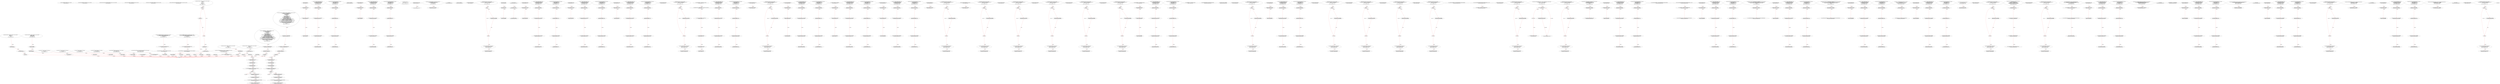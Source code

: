digraph  {
13 [label="2_ function totalSupply() external view returns (uint256);\n13-function_definition-3-3", method="totalSupply()", type_label=function_definition];
21 [label="3_ function balanceOf(address who) external view returns (uint256);\n21-function_definition-4-4", method="balanceOf(address who)", type_label=function_definition];
33 [label="4_ function allowance(address owner, address spender) external view returns (uint256);\n33-function_definition-5-5", method="allowance(address owner,address spender)", type_label=function_definition];
49 [label="5_ function transfer(address to, uint256 value) external returns (bool);\n49-function_definition-6-6", method="transfer(address to,uint256 value)", type_label=function_definition];
64 [label="6_ function approve(address spender, uint256 value) external returns (bool);\n64-function_definition-7-7", method="approve(address spender,uint256 value)", type_label=function_definition];
79 [label="7_ function transferFrom(address from, address to, uint256 value) external returns (bool);\n79-function_definition-8-8", method="transferFrom(address from,address to,uint256 value)", type_label=function_definition];
129 [label="12_ function mul(uint256 a, uint256 b) internal pure returns (uint256) {\n    if (a == 0) {\n      return 0;\n    }\n    uint256 c = a * b;\n    assert(c / a == b);\n    return c;\n  }\n129-function_definition-13-20", method="mul(uint256 a,uint256 b)", type_label=function_definition];
146 [label="13_ if_a == 0\n146-if-14-16", method="mul(uint256 a,uint256 b)", type_label=if];
4578 [label="13_ end_if", method="mul(uint256 a,uint256 b)", type_label=end_if];
151 [label="14_ return 0;\n151-return-15-15", method="mul(uint256 a,uint256 b)", type_label=return];
153 [label="16_ uint256 c = a * b;\n153-new_variable-17-17", method="mul(uint256 a,uint256 b)", type_label=new_variable];
161 [label="17_ assert(c / a == b);\n161-expression_statement-18-18", method="mul(uint256 a,uint256 b)", type_label=expression_statement];
170 [label="18_ return c;\n170-return-19-19", method="mul(uint256 a,uint256 b)", type_label=return];
172 [label="20_ function div(uint256 a, uint256 b) internal pure returns (uint256) {\n    uint256 c = a / b;\n    return c;\n  }\n172-function_definition-21-24", method="div(uint256 a,uint256 b)", type_label=function_definition];
189 [label="21_ uint256 c = a / b;\n189-new_variable-22-22", method="div(uint256 a,uint256 b)", type_label=new_variable];
197 [label="22_ return c;\n197-return-23-23", method="div(uint256 a,uint256 b)", type_label=return];
199 [label="24_ function sub(uint256 a, uint256 b) internal pure returns (uint256) {\n    assert(b <= a);\n    return a - b;\n  }\n199-function_definition-25-28", method="sub(uint256 a,uint256 b)", type_label=function_definition];
216 [label="25_ assert(b <= a);\n216-expression_statement-26-26", method="sub(uint256 a,uint256 b)", type_label=expression_statement];
223 [label="26_ return a - b;\n223-return-27-27", method="sub(uint256 a,uint256 b)", type_label=return];
227 [label="28_ function add(uint256 a, uint256 b) internal pure returns (uint256) {\n    uint256 c = a + b;\n    assert(c >= a);\n    return c;\n  }\n227-function_definition-29-33", method="add(uint256 a,uint256 b)", type_label=function_definition];
244 [label="29_ uint256 c = a + b;\n244-new_variable-30-30", method="add(uint256 a,uint256 b)", type_label=new_variable];
252 [label="30_ assert(c >= a);\n252-expression_statement-31-31", method="add(uint256 a,uint256 b)", type_label=expression_statement];
259 [label="31_ return c;\n259-return-32-32", method="add(uint256 a,uint256 b)", type_label=return];
261 [label="33_ function ceil(uint256 a, uint256 m) internal pure returns (uint256) {\n    uint256 c = add(a,m);\n    uint256 d = sub(c,1);\n    return mul(div(d,m),m);\n  }\n261-function_definition-34-38", method="ceil(uint256 a,uint256 m)", type_label=function_definition];
278 [label="34_ uint256 c = add(a,m);\n278-new_variable-35-35", method="ceil(uint256 a,uint256 m)", type_label=new_variable];
289 [label="35_ uint256 d = sub(c,1);\n289-new_variable-36-36", method="ceil(uint256 a,uint256 m)", type_label=new_variable];
300 [label="36_ return mul(div(d,m),m);\n300-return-37-37", method="ceil(uint256 a,uint256 m)", type_label=return];
315 [label="40_ address public owner;\n315-new_variable-41-41", method="", type_label=new_variable];
320 [label="41_ bool claimed_TOD40 = false;\n320-new_variable-42-42", method="", type_label=new_variable];
326 [label="42_ address payable owner_TOD40;\n326-new_variable-43-43", method="", type_label=new_variable];
330 [label="43_ uint256 reward_TOD40;\n330-new_variable-44-44", method="", type_label=new_variable];
334 [label="44_ function setReward_TOD40() public payable {\n        require (!claimed_TOD40);\n        require(msg.sender == owner_TOD40);\n        owner_TOD40.transfer(reward_TOD40);\n        reward_TOD40 = msg.value;\n    }\n334-function_definition-45-50", method="setReward_TOD40()", type_label=function_definition];
339 [label="45_ require (!claimed_TOD40);\n339-expression_statement-46-46", method="setReward_TOD40()", type_label=expression_statement];
345 [label="46_ require(msg.sender == owner_TOD40);\n345-expression_statement-47-47", method="setReward_TOD40()", type_label=expression_statement];
354 [label="47_ owner_TOD40.transfer(reward_TOD40);\n354-expression_statement-48-48", method="setReward_TOD40()", type_label=expression_statement];
361 [label="48_ reward_TOD40 = msg.value;\n361-expression_statement-49-49", method="setReward_TOD40()", type_label=expression_statement];
367 [label="50_ function claimReward_TOD40(uint256 submission) public {\n        require (!claimed_TOD40);\n        require(submission < 10);\n        msg.sender.transfer(reward_TOD40);\n        claimed_TOD40 = true;\n    }\n367-function_definition-51-56", method="claimReward_TOD40(uint256 submission)", type_label=function_definition];
375 [label="51_ require (!claimed_TOD40);\n375-expression_statement-52-52", method="claimReward_TOD40(uint256 submission)", type_label=expression_statement];
381 [label="52_ require(submission < 10);\n381-expression_statement-53-53", method="claimReward_TOD40(uint256 submission)", type_label=expression_statement];
388 [label="53_ msg.sender.transfer(reward_TOD40);\n388-expression_statement-54-54", method="claimReward_TOD40(uint256 submission)", type_label=expression_statement];
397 [label="54_ claimed_TOD40 = true;\n397-expression_statement-55-55", method="claimReward_TOD40(uint256 submission)", type_label=expression_statement];
414 [label="58_ owner = msg.sender;\n414-expression_statement-59-59", method="", type_label=expression_statement];
420 [label="60_ bool claimed_TOD34 = false;\n420-new_variable-61-61", method="", type_label=new_variable];
426 [label="61_ address payable owner_TOD34;\n426-new_variable-62-62", method="", type_label=new_variable];
430 [label="62_ uint256 reward_TOD34;\n430-new_variable-63-63", method="", type_label=new_variable];
434 [label="63_ function setReward_TOD34() public payable {\n        require (!claimed_TOD34);\n        require(msg.sender == owner_TOD34);\n        owner_TOD34.transfer(reward_TOD34);\n        reward_TOD34 = msg.value;\n    }\n434-function_definition-64-69", method="setReward_TOD34()", type_label=function_definition];
439 [label="64_ require (!claimed_TOD34);\n439-expression_statement-65-65", method="setReward_TOD34()", type_label=expression_statement];
445 [label="65_ require(msg.sender == owner_TOD34);\n445-expression_statement-66-66", method="setReward_TOD34()", type_label=expression_statement];
454 [label="66_ owner_TOD34.transfer(reward_TOD34);\n454-expression_statement-67-67", method="setReward_TOD34()", type_label=expression_statement];
461 [label="67_ reward_TOD34 = msg.value;\n461-expression_statement-68-68", method="setReward_TOD34()", type_label=expression_statement];
467 [label="69_ function claimReward_TOD34(uint256 submission) public {\n        require (!claimed_TOD34);\n        require(submission < 10);\n        msg.sender.transfer(reward_TOD34);\n        claimed_TOD34 = true;\n    }\n467-function_definition-70-75", method="claimReward_TOD34(uint256 submission)", type_label=function_definition];
475 [label="70_ require (!claimed_TOD34);\n475-expression_statement-71-71", method="claimReward_TOD34(uint256 submission)", type_label=expression_statement];
481 [label="71_ require(submission < 10);\n481-expression_statement-72-72", method="claimReward_TOD34(uint256 submission)", type_label=expression_statement];
488 [label="72_ msg.sender.transfer(reward_TOD34);\n488-expression_statement-73-73", method="claimReward_TOD34(uint256 submission)", type_label=expression_statement];
497 [label="73_ claimed_TOD34 = true;\n497-expression_statement-74-74", method="claimReward_TOD34(uint256 submission)", type_label=expression_statement];
502 [label="75_ modifier onlyOwner() {\n      require(msg.sender == owner);\n      _;\n    }\n502-expression_statement-76-79", method="", type_label=expression_statement];
505 [label="76_ require(msg.sender == owner);\n505-expression_statement-77-77", method="", type_label=expression_statement];
514 [label="77_ _;\n514-expression_statement-78-78", method="", type_label=expression_statement];
516 [label="79_ function transferOwnership(address newOwner) public onlyOwner {\n      require(newOwner != address(0));\n      emit OwnershipTransferred(owner, newOwner);\n      owner = newOwner;\n    }\n516-function_definition-80-84", method="transferOwnership(address newOwner)", type_label=function_definition];
523 [label="79_ onlyOwner\n523-expression_statement-80-80", method="transferOwnership(address newOwner)", type_label=expression_statement];
526 [label="80_ require(newOwner != address(0));\n526-expression_statement-81-81", method="transferOwnership(address newOwner)", type_label=expression_statement];
541 [label="82_ owner = newOwner;\n541-expression_statement-83-83", method="transferOwnership(address newOwner)", type_label=expression_statement];
545 [label="84_ address payable winner_TOD21;\n545-new_variable-85-85", method="", type_label=new_variable];
549 [label="85_ function play_TOD21(bytes32 guess) public{\n       if (keccak256(abi.encode(guess)) == keccak256(abi.encode('hello'))) {\n            winner_TOD21 = msg.sender;\n        }\n    }\n549-function_definition-86-90", method="play_TOD21(bytes32 guess)", type_label=function_definition];
557 [label="86_ if\n557-if-87-89", method="play_TOD21(bytes32 guess)", type_label=if];
4989 [label="86_ end_if", method="play_TOD21(bytes32 guess)", type_label=end_if];
579 [label="87_ winner_TOD21 = msg.sender;\n579-expression_statement-88-88", method="play_TOD21(bytes32 guess)", type_label=expression_statement];
585 [label="90_ function getReward_TOD21() payable public{\n       winner_TOD21.transfer(msg.value);\n    }\n585-function_definition-91-93", method="getReward_TOD21()", type_label=function_definition];
590 [label="91_ winner_TOD21.transfer(msg.value);\n590-expression_statement-92-92", method="getReward_TOD21()", type_label=expression_statement];
605 [label="95_ string private _name;\n605-new_variable-96-96", method="", type_label=new_variable];
610 [label="96_ string private _symbol;\n610-new_variable-97-97", method="", type_label=new_variable];
615 [label="97_ uint8 private _decimals;\n615-new_variable-98-98", method="", type_label=new_variable];
634 [label="99_ _name = name;\n634-expression_statement-100-100", method="", type_label=expression_statement];
638 [label="100_ _symbol = symbol;\n638-expression_statement-101-101", method="", type_label=expression_statement];
642 [label="101_ _decimals = decimals;\n642-expression_statement-102-102", method="", type_label=expression_statement];
646 [label="103_ bool claimed_TOD10 = false;\n646-new_variable-104-104", method="", type_label=new_variable];
652 [label="104_ address payable owner_TOD10;\n652-new_variable-105-105", method="", type_label=new_variable];
656 [label="105_ uint256 reward_TOD10;\n656-new_variable-106-106", method="", type_label=new_variable];
660 [label="106_ function setReward_TOD10() public payable {\n        require (!claimed_TOD10);\n        require(msg.sender == owner_TOD10);\n        owner_TOD10.transfer(reward_TOD10);\n        reward_TOD10 = msg.value;\n    }\n660-function_definition-107-112", method="setReward_TOD10()", type_label=function_definition];
665 [label="107_ require (!claimed_TOD10);\n665-expression_statement-108-108", method="setReward_TOD10()", type_label=expression_statement];
671 [label="108_ require(msg.sender == owner_TOD10);\n671-expression_statement-109-109", method="setReward_TOD10()", type_label=expression_statement];
680 [label="109_ owner_TOD10.transfer(reward_TOD10);\n680-expression_statement-110-110", method="setReward_TOD10()", type_label=expression_statement];
687 [label="110_ reward_TOD10 = msg.value;\n687-expression_statement-111-111", method="setReward_TOD10()", type_label=expression_statement];
693 [label="112_ function claimReward_TOD10(uint256 submission) public {\n        require (!claimed_TOD10);\n        require(submission < 10);\n        msg.sender.transfer(reward_TOD10);\n        claimed_TOD10 = true;\n    }\n693-function_definition-113-118", method="claimReward_TOD10(uint256 submission)", type_label=function_definition];
701 [label="113_ require (!claimed_TOD10);\n701-expression_statement-114-114", method="claimReward_TOD10(uint256 submission)", type_label=expression_statement];
707 [label="114_ require(submission < 10);\n707-expression_statement-115-115", method="claimReward_TOD10(uint256 submission)", type_label=expression_statement];
714 [label="115_ msg.sender.transfer(reward_TOD10);\n714-expression_statement-116-116", method="claimReward_TOD10(uint256 submission)", type_label=expression_statement];
723 [label="116_ claimed_TOD10 = true;\n723-expression_statement-117-117", method="claimReward_TOD10(uint256 submission)", type_label=expression_statement];
728 [label="118_ function name() public view returns(string memory) {\n    return _name;\n  }\n728-function_definition-119-121", method="name()", type_label=function_definition];
737 [label="119_ return _name;\n737-return-120-120", method="name()", type_label=return];
739 [label="121_ bool claimed_TOD22 = false;\n739-new_variable-122-122", method="", type_label=new_variable];
745 [label="122_ address payable owner_TOD22;\n745-new_variable-123-123", method="", type_label=new_variable];
749 [label="123_ uint256 reward_TOD22;\n749-new_variable-124-124", method="", type_label=new_variable];
753 [label="124_ function setReward_TOD22() public payable {\n        require (!claimed_TOD22);\n        require(msg.sender == owner_TOD22);\n        owner_TOD22.transfer(reward_TOD22);\n        reward_TOD22 = msg.value;\n    }\n753-function_definition-125-130", method="setReward_TOD22()", type_label=function_definition];
758 [label="125_ require (!claimed_TOD22);\n758-expression_statement-126-126", method="setReward_TOD22()", type_label=expression_statement];
764 [label="126_ require(msg.sender == owner_TOD22);\n764-expression_statement-127-127", method="setReward_TOD22()", type_label=expression_statement];
773 [label="127_ owner_TOD22.transfer(reward_TOD22);\n773-expression_statement-128-128", method="setReward_TOD22()", type_label=expression_statement];
780 [label="128_ reward_TOD22 = msg.value;\n780-expression_statement-129-129", method="setReward_TOD22()", type_label=expression_statement];
786 [label="130_ function claimReward_TOD22(uint256 submission) public {\n        require (!claimed_TOD22);\n        require(submission < 10);\n        msg.sender.transfer(reward_TOD22);\n        claimed_TOD22 = true;\n    }\n786-function_definition-131-136", method="claimReward_TOD22(uint256 submission)", type_label=function_definition];
794 [label="131_ require (!claimed_TOD22);\n794-expression_statement-132-132", method="claimReward_TOD22(uint256 submission)", type_label=expression_statement];
800 [label="132_ require(submission < 10);\n800-expression_statement-133-133", method="claimReward_TOD22(uint256 submission)", type_label=expression_statement];
807 [label="133_ msg.sender.transfer(reward_TOD22);\n807-expression_statement-134-134", method="claimReward_TOD22(uint256 submission)", type_label=expression_statement];
816 [label="134_ claimed_TOD22 = true;\n816-expression_statement-135-135", method="claimReward_TOD22(uint256 submission)", type_label=expression_statement];
821 [label="136_ function symbol() public view returns(string memory) {\n    return _symbol;\n  }\n821-function_definition-137-139", method="symbol()", type_label=function_definition];
830 [label="137_ return _symbol;\n830-return-138-138", method="symbol()", type_label=return];
832 [label="139_ bool claimed_TOD12 = false;\n832-new_variable-140-140", method="", type_label=new_variable];
838 [label="140_ address payable owner_TOD12;\n838-new_variable-141-141", method="", type_label=new_variable];
842 [label="141_ uint256 reward_TOD12;\n842-new_variable-142-142", method="", type_label=new_variable];
846 [label="142_ function setReward_TOD12() public payable {\n        require (!claimed_TOD12);\n        require(msg.sender == owner_TOD12);\n        owner_TOD12.transfer(reward_TOD12);\n        reward_TOD12 = msg.value;\n    }\n846-function_definition-143-148", method="setReward_TOD12()", type_label=function_definition];
851 [label="143_ require (!claimed_TOD12);\n851-expression_statement-144-144", method="setReward_TOD12()", type_label=expression_statement];
857 [label="144_ require(msg.sender == owner_TOD12);\n857-expression_statement-145-145", method="setReward_TOD12()", type_label=expression_statement];
866 [label="145_ owner_TOD12.transfer(reward_TOD12);\n866-expression_statement-146-146", method="setReward_TOD12()", type_label=expression_statement];
873 [label="146_ reward_TOD12 = msg.value;\n873-expression_statement-147-147", method="setReward_TOD12()", type_label=expression_statement];
879 [label="148_ function claimReward_TOD12(uint256 submission) public {\n        require (!claimed_TOD12);\n        require(submission < 10);\n        msg.sender.transfer(reward_TOD12);\n        claimed_TOD12 = true;\n    }\n879-function_definition-149-154", method="claimReward_TOD12(uint256 submission)", type_label=function_definition];
887 [label="149_ require (!claimed_TOD12);\n887-expression_statement-150-150", method="claimReward_TOD12(uint256 submission)", type_label=expression_statement];
893 [label="150_ require(submission < 10);\n893-expression_statement-151-151", method="claimReward_TOD12(uint256 submission)", type_label=expression_statement];
900 [label="151_ msg.sender.transfer(reward_TOD12);\n900-expression_statement-152-152", method="claimReward_TOD12(uint256 submission)", type_label=expression_statement];
909 [label="152_ claimed_TOD12 = true;\n909-expression_statement-153-153", method="claimReward_TOD12(uint256 submission)", type_label=expression_statement];
914 [label="154_ function decimals() public view returns(uint8) {\n    return _decimals;\n  }\n914-function_definition-155-157", method="decimals()", type_label=function_definition];
923 [label="155_ return _decimals;\n923-return-156-156", method="decimals()", type_label=return];
925 [label="157_ address payable winner_TOD11;\n925-new_variable-158-158", method="", type_label=new_variable];
929 [label="158_ function play_TOD11(bytes32 guess) public{\n       if (keccak256(abi.encode(guess)) == keccak256(abi.encode('hello'))) {\n            winner_TOD11 = msg.sender;\n        }\n    }\n929-function_definition-159-163", method="play_TOD11(bytes32 guess)", type_label=function_definition];
937 [label="159_ if\n937-if-160-162", method="play_TOD11(bytes32 guess)", type_label=if];
5369 [label="159_ end_if", method="play_TOD11(bytes32 guess)", type_label=end_if];
959 [label="160_ winner_TOD11 = msg.sender;\n959-expression_statement-161-161", method="play_TOD11(bytes32 guess)", type_label=expression_statement];
965 [label="163_ function getReward_TOD11() payable public{\n       winner_TOD11.transfer(msg.value);\n    }\n965-function_definition-164-166", method="getReward_TOD11()", type_label=function_definition];
970 [label="164_ winner_TOD11.transfer(msg.value);\n970-expression_statement-165-165", method="getReward_TOD11()", type_label=expression_statement];
993 [label="169_ mapping (address => uint256) private _balances;\n993-new_variable-170-170", method="", type_label=new_variable];
1000 [label="170_ mapping (address => mapping (address => uint256)) private _allowed;\n1000-new_variable-171-171", method="", type_label=new_variable];
1009 [label="171_ string constant tokenName = \"Dan Pan Coin\";\n1009-new_variable-172-172", method="", type_label=new_variable];
1015 [label="172_ bool claimed_TOD18 = false;\n1015-new_variable-173-173", method="", type_label=new_variable];
1021 [label="173_ address payable owner_TOD18;\n1021-new_variable-174-174", method="", type_label=new_variable];
1025 [label="174_ uint256 reward_TOD18;\n1025-new_variable-175-175", method="", type_label=new_variable];
1029 [label="175_ function setReward_TOD18() public payable {\n        require (!claimed_TOD18);\n        require(msg.sender == owner_TOD18);\n        owner_TOD18.transfer(reward_TOD18);\n        reward_TOD18 = msg.value;\n    }\n1029-function_definition-176-181", method="setReward_TOD18()", type_label=function_definition];
1034 [label="176_ require (!claimed_TOD18);\n1034-expression_statement-177-177", method="setReward_TOD18()", type_label=expression_statement];
1040 [label="177_ require(msg.sender == owner_TOD18);\n1040-expression_statement-178-178", method="setReward_TOD18()", type_label=expression_statement];
1049 [label="178_ owner_TOD18.transfer(reward_TOD18);\n1049-expression_statement-179-179", method="setReward_TOD18()", type_label=expression_statement];
1056 [label="179_ reward_TOD18 = msg.value;\n1056-expression_statement-180-180", method="setReward_TOD18()", type_label=expression_statement];
1062 [label="181_ function claimReward_TOD18(uint256 submission) public {\n        require (!claimed_TOD18);\n        require(submission < 10);\n        msg.sender.transfer(reward_TOD18);\n        claimed_TOD18 = true;\n    }\n1062-function_definition-182-187", method="claimReward_TOD18(uint256 submission)", type_label=function_definition];
1070 [label="182_ require (!claimed_TOD18);\n1070-expression_statement-183-183", method="claimReward_TOD18(uint256 submission)", type_label=expression_statement];
1076 [label="183_ require(submission < 10);\n1076-expression_statement-184-184", method="claimReward_TOD18(uint256 submission)", type_label=expression_statement];
1083 [label="184_ msg.sender.transfer(reward_TOD18);\n1083-expression_statement-185-185", method="claimReward_TOD18(uint256 submission)", type_label=expression_statement];
1092 [label="185_ claimed_TOD18 = true;\n1092-expression_statement-186-186", method="claimReward_TOD18(uint256 submission)", type_label=expression_statement];
1097 [label="187_ string constant tokenSymbol = \"DPC\";\n1097-new_variable-188-188", method="", type_label=new_variable];
1103 [label="188_ address payable winner_TOD29;\n1103-new_variable-189-189", method="", type_label=new_variable];
1107 [label="189_ function play_TOD29(bytes32 guess) public{\n       if (keccak256(abi.encode(guess)) == keccak256(abi.encode('hello'))) {\n            winner_TOD29 = msg.sender;\n        }\n    }\n1107-function_definition-190-194", method="play_TOD29(bytes32 guess)", type_label=function_definition];
1115 [label="190_ if\n1115-if-191-193", method="play_TOD29(bytes32 guess)", type_label=if];
5547 [label="190_ end_if", method="play_TOD29(bytes32 guess)", type_label=end_if];
1137 [label="191_ winner_TOD29 = msg.sender;\n1137-expression_statement-192-192", method="play_TOD29(bytes32 guess)", type_label=expression_statement];
1143 [label="194_ function getReward_TOD29() payable public{\n       winner_TOD29.transfer(msg.value);\n    }\n1143-function_definition-195-197", method="getReward_TOD29()", type_label=function_definition];
1148 [label="195_ winner_TOD29.transfer(msg.value);\n1148-expression_statement-196-196", method="getReward_TOD29()", type_label=expression_statement];
1157 [label="197_ uint8  constant tokenDecimals = 2;\n1157-new_variable-198-198", method="", type_label=new_variable];
1162 [label="198_ bool claimed_TOD6 = false;\n1162-new_variable-199-199", method="", type_label=new_variable];
1168 [label="199_ address payable owner_TOD6;\n1168-new_variable-200-200", method="", type_label=new_variable];
1172 [label="200_ uint256 reward_TOD6;\n1172-new_variable-201-201", method="", type_label=new_variable];
1176 [label="201_ function setReward_TOD6() public payable {\n        require (!claimed_TOD6);\n        require(msg.sender == owner_TOD6);\n        owner_TOD6.transfer(reward_TOD6);\n        reward_TOD6 = msg.value;\n    }\n1176-function_definition-202-207", method="setReward_TOD6()", type_label=function_definition];
1181 [label="202_ require (!claimed_TOD6);\n1181-expression_statement-203-203", method="setReward_TOD6()", type_label=expression_statement];
1187 [label="203_ require(msg.sender == owner_TOD6);\n1187-expression_statement-204-204", method="setReward_TOD6()", type_label=expression_statement];
1196 [label="204_ owner_TOD6.transfer(reward_TOD6);\n1196-expression_statement-205-205", method="setReward_TOD6()", type_label=expression_statement];
1203 [label="205_ reward_TOD6 = msg.value;\n1203-expression_statement-206-206", method="setReward_TOD6()", type_label=expression_statement];
1209 [label="207_ function claimReward_TOD6(uint256 submission) public {\n        require (!claimed_TOD6);\n        require(submission < 10);\n        msg.sender.transfer(reward_TOD6);\n        claimed_TOD6 = true;\n    }\n1209-function_definition-208-213", method="claimReward_TOD6(uint256 submission)", type_label=function_definition];
1217 [label="208_ require (!claimed_TOD6);\n1217-expression_statement-209-209", method="claimReward_TOD6(uint256 submission)", type_label=expression_statement];
1223 [label="209_ require(submission < 10);\n1223-expression_statement-210-210", method="claimReward_TOD6(uint256 submission)", type_label=expression_statement];
1230 [label="210_ msg.sender.transfer(reward_TOD6);\n1230-expression_statement-211-211", method="claimReward_TOD6(uint256 submission)", type_label=expression_statement];
1239 [label="211_ claimed_TOD6 = true;\n1239-expression_statement-212-212", method="claimReward_TOD6(uint256 submission)", type_label=expression_statement];
1244 [label="213_ uint256 _totalSupply = 10000000000;\n1244-new_variable-214-214", method="", type_label=new_variable];
1249 [label="214_ bool claimed_TOD16 = false;\n1249-new_variable-215-215", method="", type_label=new_variable];
1255 [label="215_ address payable owner_TOD16;\n1255-new_variable-216-216", method="", type_label=new_variable];
1259 [label="216_ uint256 reward_TOD16;\n1259-new_variable-217-217", method="", type_label=new_variable];
1263 [label="217_ function setReward_TOD16() public payable {\n        require (!claimed_TOD16);\n        require(msg.sender == owner_TOD16);\n        owner_TOD16.transfer(reward_TOD16);\n        reward_TOD16 = msg.value;\n    }\n1263-function_definition-218-223", method="setReward_TOD16()", type_label=function_definition];
1268 [label="218_ require (!claimed_TOD16);\n1268-expression_statement-219-219", method="setReward_TOD16()", type_label=expression_statement];
1274 [label="219_ require(msg.sender == owner_TOD16);\n1274-expression_statement-220-220", method="setReward_TOD16()", type_label=expression_statement];
1283 [label="220_ owner_TOD16.transfer(reward_TOD16);\n1283-expression_statement-221-221", method="setReward_TOD16()", type_label=expression_statement];
1290 [label="221_ reward_TOD16 = msg.value;\n1290-expression_statement-222-222", method="setReward_TOD16()", type_label=expression_statement];
1296 [label="223_ function claimReward_TOD16(uint256 submission) public {\n        require (!claimed_TOD16);\n        require(submission < 10);\n        msg.sender.transfer(reward_TOD16);\n        claimed_TOD16 = true;\n    }\n1296-function_definition-224-229", method="claimReward_TOD16(uint256 submission)", type_label=function_definition];
1304 [label="224_ require (!claimed_TOD16);\n1304-expression_statement-225-225", method="claimReward_TOD16(uint256 submission)", type_label=expression_statement];
1310 [label="225_ require(submission < 10);\n1310-expression_statement-226-226", method="claimReward_TOD16(uint256 submission)", type_label=expression_statement];
1317 [label="226_ msg.sender.transfer(reward_TOD16);\n1317-expression_statement-227-227", method="claimReward_TOD16(uint256 submission)", type_label=expression_statement];
1326 [label="227_ claimed_TOD16 = true;\n1326-expression_statement-228-228", method="claimReward_TOD16(uint256 submission)", type_label=expression_statement];
1331 [label="229_ uint256 public basePercent = 100;\n1331-new_variable-230-230", method="", type_label=new_variable];
1337 [label="230_ bool claimed_TOD24 = false;\n1337-new_variable-231-231", method="", type_label=new_variable];
1343 [label="231_ address payable owner_TOD24;\n1343-new_variable-232-232", method="", type_label=new_variable];
1347 [label="232_ uint256 reward_TOD24;\n1347-new_variable-233-233", method="", type_label=new_variable];
1351 [label="233_ function setReward_TOD24() public payable {\n        require (!claimed_TOD24);\n        require(msg.sender == owner_TOD24);\n        owner_TOD24.transfer(reward_TOD24);\n        reward_TOD24 = msg.value;\n    }\n1351-function_definition-234-239", method="setReward_TOD24()", type_label=function_definition];
1356 [label="234_ require (!claimed_TOD24);\n1356-expression_statement-235-235", method="setReward_TOD24()", type_label=expression_statement];
1362 [label="235_ require(msg.sender == owner_TOD24);\n1362-expression_statement-236-236", method="setReward_TOD24()", type_label=expression_statement];
1371 [label="236_ owner_TOD24.transfer(reward_TOD24);\n1371-expression_statement-237-237", method="setReward_TOD24()", type_label=expression_statement];
1378 [label="237_ reward_TOD24 = msg.value;\n1378-expression_statement-238-238", method="setReward_TOD24()", type_label=expression_statement];
1384 [label="239_ function claimReward_TOD24(uint256 submission) public {\n        require (!claimed_TOD24);\n        require(submission < 10);\n        msg.sender.transfer(reward_TOD24);\n        claimed_TOD24 = true;\n    }\n1384-function_definition-240-245", method="claimReward_TOD24(uint256 submission)", type_label=function_definition];
1392 [label="240_ require (!claimed_TOD24);\n1392-expression_statement-241-241", method="claimReward_TOD24(uint256 submission)", type_label=expression_statement];
1398 [label="241_ require(submission < 10);\n1398-expression_statement-242-242", method="claimReward_TOD24(uint256 submission)", type_label=expression_statement];
1405 [label="242_ msg.sender.transfer(reward_TOD24);\n1405-expression_statement-243-243", method="claimReward_TOD24(uint256 submission)", type_label=expression_statement];
1414 [label="243_ claimed_TOD24 = true;\n1414-expression_statement-244-244", method="claimReward_TOD24(uint256 submission)", type_label=expression_statement];
1419 [label="245_ uint256 public dpPercent = 5;\n1419-new_variable-246-246", method="", type_label=new_variable];
1425 [label="246_ address payable winner_TOD5;\n1425-new_variable-247-247", method="", type_label=new_variable];
1429 [label="247_ function play_TOD5(bytes32 guess) public{\n       if (keccak256(abi.encode(guess)) == keccak256(abi.encode('hello'))) {\n            winner_TOD5 = msg.sender;\n        }\n    }\n1429-function_definition-248-252", method="play_TOD5(bytes32 guess)", type_label=function_definition];
1437 [label="248_ if\n1437-if-249-251", method="play_TOD5(bytes32 guess)", type_label=if];
5869 [label="248_ end_if", method="play_TOD5(bytes32 guess)", type_label=end_if];
1459 [label="249_ winner_TOD5 = msg.sender;\n1459-expression_statement-250-250", method="play_TOD5(bytes32 guess)", type_label=expression_statement];
1465 [label="252_ function getReward_TOD5() payable public{\n       winner_TOD5.transfer(msg.value);\n    }\n1465-function_definition-253-255", method="getReward_TOD5()", type_label=function_definition];
1470 [label="253_ winner_TOD5.transfer(msg.value);\n1470-expression_statement-254-254", method="getReward_TOD5()", type_label=expression_statement];
1479 [label="255_ address public DanPanAddress = msg.sender;\n1479-new_variable-256-256", method="", type_label=new_variable];
1487 [label="256_ address payable winner_TOD33;\n1487-new_variable-257-257", method="", type_label=new_variable];
1491 [label="257_ function play_TOD33(bytes32 guess) public{\n       if (keccak256(abi.encode(guess)) == keccak256(abi.encode('hello'))) {\n            winner_TOD33 = msg.sender;\n        }\n    }\n1491-function_definition-258-262", method="play_TOD33(bytes32 guess)", type_label=function_definition];
1499 [label="258_ if\n1499-if-259-261", method="play_TOD33(bytes32 guess)", type_label=if];
5931 [label="258_ end_if", method="play_TOD33(bytes32 guess)", type_label=end_if];
1521 [label="259_ winner_TOD33 = msg.sender;\n1521-expression_statement-260-260", method="play_TOD33(bytes32 guess)", type_label=expression_statement];
1527 [label="262_ function getReward_TOD33() payable public{\n       winner_TOD33.transfer(msg.value);\n    }\n1527-function_definition-263-265", method="getReward_TOD33()", type_label=function_definition];
1532 [label="263_ winner_TOD33.transfer(msg.value);\n1532-expression_statement-264-264", method="getReward_TOD33()", type_label=expression_statement];
1551 [label="266_ address payable winner_TOD27;\n1551-new_variable-267-267", method="", type_label=new_variable];
1555 [label="267_ function play_TOD27(bytes32 guess) public{\n       if (keccak256(abi.encode(guess)) == keccak256(abi.encode('hello'))) {\n            winner_TOD27 = msg.sender;\n        }\n    }\n1555-function_definition-268-272", method="play_TOD27(bytes32 guess)", type_label=function_definition];
1563 [label="268_ if\n1563-if-269-271", method="play_TOD27(bytes32 guess)", type_label=if];
5995 [label="268_ end_if", method="play_TOD27(bytes32 guess)", type_label=end_if];
1585 [label="269_ winner_TOD27 = msg.sender;\n1585-expression_statement-270-270", method="play_TOD27(bytes32 guess)", type_label=expression_statement];
1591 [label="272_ function getReward_TOD27() payable public{\n       winner_TOD27.transfer(msg.value);\n    }\n1591-function_definition-273-275", method="getReward_TOD27()", type_label=function_definition];
1596 [label="273_ winner_TOD27.transfer(msg.value);\n1596-expression_statement-274-274", method="getReward_TOD27()", type_label=expression_statement];
1615 [label="276_ address payable winner_TOD31;\n1615-new_variable-277-277", method="", type_label=new_variable];
1619 [label="277_ function play_TOD31(bytes32 guess) public{\n       if (keccak256(abi.encode(guess)) == keccak256(abi.encode('hello'))) {\n            winner_TOD31 = msg.sender;\n        }\n    }\n1619-function_definition-278-282", method="play_TOD31(bytes32 guess)", type_label=function_definition];
1627 [label="278_ if\n1627-if-279-281", method="play_TOD31(bytes32 guess)", type_label=if];
6059 [label="278_ end_if", method="play_TOD31(bytes32 guess)", type_label=end_if];
1649 [label="279_ winner_TOD31 = msg.sender;\n1649-expression_statement-280-280", method="play_TOD31(bytes32 guess)", type_label=expression_statement];
1655 [label="282_ function getReward_TOD31() payable public{\n       winner_TOD31.transfer(msg.value);\n    }\n1655-function_definition-283-285", method="getReward_TOD31()", type_label=function_definition];
1660 [label="283_ winner_TOD31.transfer(msg.value);\n1660-expression_statement-284-284", method="getReward_TOD31()", type_label=expression_statement];
1679 [label="286_ address payable winner_TOD13;\n1679-new_variable-287-287", method="", type_label=new_variable];
1683 [label="287_ function play_TOD13(bytes32 guess) public{\n       if (keccak256(abi.encode(guess)) == keccak256(abi.encode('hello'))) {\n            winner_TOD13 = msg.sender;\n        }\n    }\n1683-function_definition-288-292", method="play_TOD13(bytes32 guess)", type_label=function_definition];
1691 [label="288_ if\n1691-if-289-291", method="play_TOD13(bytes32 guess)", type_label=if];
6123 [label="288_ end_if", method="play_TOD13(bytes32 guess)", type_label=end_if];
1713 [label="289_ winner_TOD13 = msg.sender;\n1713-expression_statement-290-290", method="play_TOD13(bytes32 guess)", type_label=expression_statement];
1719 [label="292_ function getReward_TOD13() payable public{\n       winner_TOD13.transfer(msg.value);\n    }\n1719-function_definition-293-295", method="getReward_TOD13()", type_label=function_definition];
1724 [label="293_ winner_TOD13.transfer(msg.value);\n1724-expression_statement-294-294", method="getReward_TOD13()", type_label=expression_statement];
1743 [label="296_ address payable winner_TOD15;\n1743-new_variable-297-297", method="", type_label=new_variable];
1747 [label="297_ function play_TOD15(bytes32 guess) public{\n       if (keccak256(abi.encode(guess)) == keccak256(abi.encode('hello'))) {\n            winner_TOD15 = msg.sender;\n        }\n    }\n1747-function_definition-298-302", method="play_TOD15(bytes32 guess)", type_label=function_definition];
1755 [label="298_ if\n1755-if-299-301", method="play_TOD15(bytes32 guess)", type_label=if];
6187 [label="298_ end_if", method="play_TOD15(bytes32 guess)", type_label=end_if];
1777 [label="299_ winner_TOD15 = msg.sender;\n1777-expression_statement-300-300", method="play_TOD15(bytes32 guess)", type_label=expression_statement];
1783 [label="302_ function getReward_TOD15() payable public{\n       winner_TOD15.transfer(msg.value);\n    }\n1783-function_definition-303-305", method="getReward_TOD15()", type_label=function_definition];
1788 [label="303_ winner_TOD15.transfer(msg.value);\n1788-expression_statement-304-304", method="getReward_TOD15()", type_label=expression_statement];
1797 [label="305_ mapping(address => bool) public whitelistFrom;\n1797-new_variable-306-306", method="", type_label=new_variable];
1804 [label="306_ bool claimed_TOD28 = false;\n1804-new_variable-307-307", method="", type_label=new_variable];
1810 [label="307_ address payable owner_TOD28;\n1810-new_variable-308-308", method="", type_label=new_variable];
1814 [label="308_ uint256 reward_TOD28;\n1814-new_variable-309-309", method="", type_label=new_variable];
1818 [label="309_ function setReward_TOD28() public payable {\n        require (!claimed_TOD28);\n        require(msg.sender == owner_TOD28);\n        owner_TOD28.transfer(reward_TOD28);\n        reward_TOD28 = msg.value;\n    }\n1818-function_definition-310-315", method="setReward_TOD28()", type_label=function_definition];
1823 [label="310_ require (!claimed_TOD28);\n1823-expression_statement-311-311", method="setReward_TOD28()", type_label=expression_statement];
1829 [label="311_ require(msg.sender == owner_TOD28);\n1829-expression_statement-312-312", method="setReward_TOD28()", type_label=expression_statement];
1838 [label="312_ owner_TOD28.transfer(reward_TOD28);\n1838-expression_statement-313-313", method="setReward_TOD28()", type_label=expression_statement];
1845 [label="313_ reward_TOD28 = msg.value;\n1845-expression_statement-314-314", method="setReward_TOD28()", type_label=expression_statement];
1851 [label="315_ function claimReward_TOD28(uint256 submission) public {\n        require (!claimed_TOD28);\n        require(submission < 10);\n        msg.sender.transfer(reward_TOD28);\n        claimed_TOD28 = true;\n    }\n1851-function_definition-316-321", method="claimReward_TOD28(uint256 submission)", type_label=function_definition];
1859 [label="316_ require (!claimed_TOD28);\n1859-expression_statement-317-317", method="claimReward_TOD28(uint256 submission)", type_label=expression_statement];
1865 [label="317_ require(submission < 10);\n1865-expression_statement-318-318", method="claimReward_TOD28(uint256 submission)", type_label=expression_statement];
1872 [label="318_ msg.sender.transfer(reward_TOD28);\n1872-expression_statement-319-319", method="claimReward_TOD28(uint256 submission)", type_label=expression_statement];
1881 [label="319_ claimed_TOD28 = true;\n1881-expression_statement-320-320", method="claimReward_TOD28(uint256 submission)", type_label=expression_statement];
1886 [label="321_ mapping(address => bool) public whitelistTo;\n1886-new_variable-322-322", method="", type_label=new_variable];
1894 [label="322_ ERC20Detailed(tokenName, tokenSymbol, tokenDecimals)\n1894-expression_statement-323-323", method="", type_label=expression_statement];
1903 [label="323_ _mint(msg.sender, _totalSupply);\n1903-expression_statement-324-324", method="", type_label=expression_statement];
1912 [label="325_ address payable winner_TOD1;\n1912-new_variable-326-326", method="", type_label=new_variable];
1916 [label="326_ function play_TOD1(bytes32 guess) public{\n       if (keccak256(abi.encode(guess)) == keccak256(abi.encode('hello'))) {\n            winner_TOD1 = msg.sender;\n        }\n    }\n1916-function_definition-327-331", method="play_TOD1(bytes32 guess)", type_label=function_definition];
1924 [label="327_ if\n1924-if-328-330", method="play_TOD1(bytes32 guess)", type_label=if];
6356 [label="327_ end_if", method="play_TOD1(bytes32 guess)", type_label=end_if];
1946 [label="328_ winner_TOD1 = msg.sender;\n1946-expression_statement-329-329", method="play_TOD1(bytes32 guess)", type_label=expression_statement];
1952 [label="331_ function getReward_TOD1() payable public{\n       winner_TOD1.transfer(msg.value);\n    }\n1952-function_definition-332-334", method="getReward_TOD1()", type_label=function_definition];
1957 [label="332_ winner_TOD1.transfer(msg.value);\n1957-expression_statement-333-333", method="getReward_TOD1()", type_label=expression_statement];
1966 [label="334_ function totalSupply() public view returns (uint256) {\n    return _totalSupply;\n  }\n1966-function_definition-335-337", method="totalSupply()", type_label=function_definition];
1975 [label="335_ return _totalSupply;\n1975-return-336-336", method="totalSupply()", type_label=return];
1977 [label="337_ bool claimed_TOD2 = false;\n1977-new_variable-338-338", method="", type_label=new_variable];
1983 [label="338_ address payable owner_TOD2;\n1983-new_variable-339-339", method="", type_label=new_variable];
1987 [label="339_ uint256 reward_TOD2;\n1987-new_variable-340-340", method="", type_label=new_variable];
1991 [label="340_ function setReward_TOD2() public payable {\n        require (!claimed_TOD2);\n        require(msg.sender == owner_TOD2);\n        owner_TOD2.transfer(reward_TOD2);\n        reward_TOD2 = msg.value;\n    }\n1991-function_definition-341-346", method="setReward_TOD2()", type_label=function_definition];
1996 [label="341_ require (!claimed_TOD2);\n1996-expression_statement-342-342", method="setReward_TOD2()", type_label=expression_statement];
2002 [label="342_ require(msg.sender == owner_TOD2);\n2002-expression_statement-343-343", method="setReward_TOD2()", type_label=expression_statement];
2011 [label="343_ owner_TOD2.transfer(reward_TOD2);\n2011-expression_statement-344-344", method="setReward_TOD2()", type_label=expression_statement];
2018 [label="344_ reward_TOD2 = msg.value;\n2018-expression_statement-345-345", method="setReward_TOD2()", type_label=expression_statement];
2024 [label="346_ function claimReward_TOD2(uint256 submission) public {\n        require (!claimed_TOD2);\n        require(submission < 10);\n        msg.sender.transfer(reward_TOD2);\n        claimed_TOD2 = true;\n    }\n2024-function_definition-347-352", method="claimReward_TOD2(uint256 submission)", type_label=function_definition];
2032 [label="347_ require (!claimed_TOD2);\n2032-expression_statement-348-348", method="claimReward_TOD2(uint256 submission)", type_label=expression_statement];
2038 [label="348_ require(submission < 10);\n2038-expression_statement-349-349", method="claimReward_TOD2(uint256 submission)", type_label=expression_statement];
2045 [label="349_ msg.sender.transfer(reward_TOD2);\n2045-expression_statement-350-350", method="claimReward_TOD2(uint256 submission)", type_label=expression_statement];
2054 [label="350_ claimed_TOD2 = true;\n2054-expression_statement-351-351", method="claimReward_TOD2(uint256 submission)", type_label=expression_statement];
2059 [label="352_ function balanceOf(address owner) public view returns (uint256) {\n    return _balances[owner];\n  }\n2059-function_definition-353-355", method="balanceOf(address owner)", type_label=function_definition];
2072 [label="353_ return _balances[owner];\n2072-return-354-354", method="balanceOf(address owner)", type_label=return];
2076 [label="355_ address payable winner_TOD17;\n2076-new_variable-356-356", method="", type_label=new_variable];
2080 [label="356_ function play_TOD17(bytes32 guess) public{\n       if (keccak256(abi.encode(guess)) == keccak256(abi.encode('hello'))) {\n            winner_TOD17 = msg.sender;\n        }\n    }\n2080-function_definition-357-361", method="play_TOD17(bytes32 guess)", type_label=function_definition];
2088 [label="357_ if\n2088-if-358-360", method="play_TOD17(bytes32 guess)", type_label=if];
6520 [label="357_ end_if", method="play_TOD17(bytes32 guess)", type_label=end_if];
2110 [label="358_ winner_TOD17 = msg.sender;\n2110-expression_statement-359-359", method="play_TOD17(bytes32 guess)", type_label=expression_statement];
2116 [label="361_ function getReward_TOD17() payable public{\n       winner_TOD17.transfer(msg.value);\n    }\n2116-function_definition-362-364", method="getReward_TOD17()", type_label=function_definition];
2121 [label="362_ winner_TOD17.transfer(msg.value);\n2121-expression_statement-363-363", method="getReward_TOD17()", type_label=expression_statement];
2130 [label="364_ function allowance(address owner, address spender) public view returns (uint256) {\n    return _allowed[owner][spender];\n  }\n2130-function_definition-365-367", method="allowance(address owner,address spender)", type_label=function_definition];
2147 [label="365_ return _allowed[owner][spender];\n2147-return-366-366", method="allowance(address owner,address spender)", type_label=return];
2153 [label="367_ address payable winner_TOD37;\n2153-new_variable-368-368", method="", type_label=new_variable];
2157 [label="368_ function play_TOD37(bytes32 guess) public{\n       if (keccak256(abi.encode(guess)) == keccak256(abi.encode('hello'))) {\n            winner_TOD37 = msg.sender;\n        }\n    }\n2157-function_definition-369-373", method="play_TOD37(bytes32 guess)", type_label=function_definition];
2165 [label="369_ if\n2165-if-370-372", method="play_TOD37(bytes32 guess)", type_label=if];
6597 [label="369_ end_if", method="play_TOD37(bytes32 guess)", type_label=end_if];
2187 [label="370_ winner_TOD37 = msg.sender;\n2187-expression_statement-371-371", method="play_TOD37(bytes32 guess)", type_label=expression_statement];
2193 [label="373_ function getReward_TOD37() payable public{\n       winner_TOD37.transfer(msg.value);\n    }\n2193-function_definition-374-376", method="getReward_TOD37()", type_label=function_definition];
2198 [label="374_ winner_TOD37.transfer(msg.value);\n2198-expression_statement-375-375", method="getReward_TOD37()", type_label=expression_statement];
2207 [label="376_ function findOnePercent(uint256 value) public view returns (uint256)  {\n    uint256 roundValue = value.ceil(basePercent);\n    uint256 onePercent = roundValue.mul(basePercent).div(10000);\n    return onePercent;\n  }\n2207-function_definition-377-381", method="findOnePercent(uint256 value)", type_label=function_definition];
2220 [label="377_ uint256 roundValue = value.ceil(basePercent);\n2220-new_variable-378-378", method="findOnePercent(uint256 value)", type_label=new_variable];
2231 [label="378_ uint256 onePercent = roundValue.mul(basePercent).div(10000);\n2231-new_variable-379-379", method="findOnePercent(uint256 value)", type_label=new_variable];
2247 [label="379_ return onePercent;\n2247-return-380-380", method="findOnePercent(uint256 value)", type_label=return];
2249 [label="381_ address payable winner_TOD3;\n2249-new_variable-382-382", method="", type_label=new_variable];
2253 [label="382_ function play_TOD3(bytes32 guess) public{\n       if (keccak256(abi.encode(guess)) == keccak256(abi.encode('hello'))) {\n            winner_TOD3 = msg.sender;\n        }\n    }\n2253-function_definition-383-387", method="play_TOD3(bytes32 guess)", type_label=function_definition];
2261 [label="383_ if\n2261-if-384-386", method="play_TOD3(bytes32 guess)", type_label=if];
6693 [label="383_ end_if", method="play_TOD3(bytes32 guess)", type_label=end_if];
2283 [label="384_ winner_TOD3 = msg.sender;\n2283-expression_statement-385-385", method="play_TOD3(bytes32 guess)", type_label=expression_statement];
2289 [label="387_ function getReward_TOD3() payable public{\n       winner_TOD3.transfer(msg.value);\n    }\n2289-function_definition-388-390", method="getReward_TOD3()", type_label=function_definition];
2294 [label="388_ winner_TOD3.transfer(msg.value);\n2294-expression_statement-389-389", method="getReward_TOD3()", type_label=expression_statement];
2303 [label="390_ function findDPPercent(uint256 value) public view returns (uint256)  {\n    uint256 roundValue = value.ceil(basePercent);\n    uint256 DPPercent = roundValue.mul(basePercent).div(10000).mul(dpPercent);\n    return DPPercent;\n  }\n2303-function_definition-391-395", method="findDPPercent(uint256 value)", type_label=function_definition];
2316 [label="391_ uint256 roundValue = value.ceil(basePercent);\n2316-new_variable-392-392", method="findDPPercent(uint256 value)", type_label=new_variable];
2327 [label="392_ uint256 DPPercent = roundValue.mul(basePercent).div(10000).mul(dpPercent);\n2327-new_variable-393-393", method="findDPPercent(uint256 value)", type_label=new_variable];
2348 [label="393_ return DPPercent;\n2348-return-394-394", method="findDPPercent(uint256 value)", type_label=return];
2350 [label="395_ address payable winner_TOD9;\n2350-new_variable-396-396", method="", type_label=new_variable];
2354 [label="396_ function play_TOD9(bytes32 guess) public{\n       if (keccak256(abi.encode(guess)) == keccak256(abi.encode('hello'))) {\n            winner_TOD9 = msg.sender;\n        }\n    }\n2354-function_definition-397-401", method="play_TOD9(bytes32 guess)", type_label=function_definition];
2362 [label="397_ if\n2362-if-398-400", method="play_TOD9(bytes32 guess)", type_label=if];
6794 [label="397_ end_if", method="play_TOD9(bytes32 guess)", type_label=end_if];
2384 [label="398_ winner_TOD9 = msg.sender;\n2384-expression_statement-399-399", method="play_TOD9(bytes32 guess)", type_label=expression_statement];
2390 [label="401_ function getReward_TOD9() payable public{\n       winner_TOD9.transfer(msg.value);\n    }\n2390-function_definition-402-404", method="getReward_TOD9()", type_label=function_definition];
2395 [label="402_ winner_TOD9.transfer(msg.value);\n2395-expression_statement-403-403", method="getReward_TOD9()", type_label=expression_statement];
2404 [label="404_ function transfer(address to, uint256 value) public returns (bool) {\n    require(value <= _balances[msg.sender]);\n    require(to != address(0));\n        if (value == 0) {\n            emit Transfer(msg.sender, to, 0);\n            return true;\n        }\n        uint256 tokensToTransfer = value;\n        uint256 tokensToBurn = 0;\n        uint256 tokensToDanPan = 0;\n        _balances[msg.sender] = _balances[msg.sender].sub(value);\n        if (!_isWhitelisted(msg.sender, to)) {\n              tokensToBurn = findOnePercent(value);\n              tokensToDanPan = findDPPercent(value);\n             tokensToTransfer = value.sub(tokensToBurn).sub(tokensToDanPan);\n            _totalSupply = _totalSupply.sub(tokensToBurn);\n            emit Transfer(msg.sender, address(0), tokensToBurn);\n            _balances[DanPanAddress] = _balances[DanPanAddress].add(tokensToDanPan);\n            emit Transfer(msg.sender, DanPanAddress, tokensToDanPan);\n        }\n        assert(tokensToBurn.add(tokensToTransfer).add(tokensToDanPan) == value);\n        _balances[to] = _balances[to].add(tokensToTransfer);\n        emit Transfer(msg.sender, to, tokensToTransfer);\n    return true;\n  }\n2404-function_definition-405-429", method="transfer(address to,uint256 value)", type_label=function_definition];
2420 [label="405_ require(value <= _balances[msg.sender]);\n2420-expression_statement-406-406", method="transfer(address to,uint256 value)", type_label=expression_statement];
2431 [label="406_ require(to != address(0));\n2431-expression_statement-407-407", method="transfer(address to,uint256 value)", type_label=expression_statement];
2440 [label="407_ if_value == 0\n2440-if-408-411", method="transfer(address to,uint256 value)", type_label=if];
6872 [label="407_ end_if", method="transfer(address to,uint256 value)", type_label=end_if];
2455 [label="409_ return true;\n2455-return-410-410", method="transfer(address to,uint256 value)", type_label=return];
2458 [label="411_ uint256 tokensToTransfer = value;\n2458-new_variable-412-412", method="transfer(address to,uint256 value)", type_label=new_variable];
2464 [label="412_ uint256 tokensToBurn = 0;\n2464-new_variable-413-413", method="transfer(address to,uint256 value)", type_label=new_variable];
2470 [label="413_ uint256 tokensToDanPan = 0;\n2470-new_variable-414-414", method="transfer(address to,uint256 value)", type_label=new_variable];
2476 [label="414_ _balances[msg.sender] = _balances[msg.sender].sub(value);\n2476-expression_statement-415-415", method="transfer(address to,uint256 value)", type_label=expression_statement];
2493 [label="415_ if\n2493-if-416-424", method="transfer(address to,uint256 value)", type_label=if];
6925 [label="415_ end_if", method="transfer(address to,uint256 value)", type_label=end_if];
2504 [label="416_ tokensToBurn = findOnePercent(value);\n2504-expression_statement-417-417", method="transfer(address to,uint256 value)", type_label=expression_statement];
2511 [label="417_ tokensToDanPan = findDPPercent(value);\n2511-expression_statement-418-418", method="transfer(address to,uint256 value)", type_label=expression_statement];
2518 [label="418_ tokensToTransfer = value.sub(tokensToBurn).sub(tokensToDanPan);\n2518-expression_statement-419-419", method="transfer(address to,uint256 value)", type_label=expression_statement];
2532 [label="419_ _totalSupply = _totalSupply.sub(tokensToBurn);\n2532-expression_statement-420-420", method="transfer(address to,uint256 value)", type_label=expression_statement];
2553 [label="421_ _balances[DanPanAddress] = _balances[DanPanAddress].add(tokensToDanPan);\n2553-expression_statement-422-422", method="transfer(address to,uint256 value)", type_label=expression_statement];
2576 [label="424_ assert(tokensToBurn.add(tokensToTransfer).add(tokensToDanPan) == value);\n2576-expression_statement-425-425", method="transfer(address to,uint256 value)", type_label=expression_statement];
2593 [label="425_ _balances[to] = _balances[to].add(tokensToTransfer);\n2593-expression_statement-426-426", method="transfer(address to,uint256 value)", type_label=expression_statement];
2616 [label="427_ return true;\n2616-return-428-428", method="transfer(address to,uint256 value)", type_label=return];
2619 [label="429_ address payable winner_TOD25;\n2619-new_variable-430-430", method="", type_label=new_variable];
2623 [label="430_ function play_TOD25(bytes32 guess) public{\n       if (keccak256(abi.encode(guess)) == keccak256(abi.encode('hello'))) {\n            winner_TOD25 = msg.sender;\n        }\n    }\n2623-function_definition-431-435", method="play_TOD25(bytes32 guess)", type_label=function_definition];
2631 [label="431_ if\n2631-if-432-434", method="play_TOD25(bytes32 guess)", type_label=if];
7063 [label="431_ end_if", method="play_TOD25(bytes32 guess)", type_label=end_if];
2653 [label="432_ winner_TOD25 = msg.sender;\n2653-expression_statement-433-433", method="play_TOD25(bytes32 guess)", type_label=expression_statement];
2659 [label="435_ function getReward_TOD25() payable public{\n       winner_TOD25.transfer(msg.value);\n    }\n2659-function_definition-436-438", method="getReward_TOD25()", type_label=function_definition];
2664 [label="436_ winner_TOD25.transfer(msg.value);\n2664-expression_statement-437-437", method="getReward_TOD25()", type_label=expression_statement];
2673 [label="438_ function multiTransfer(address[] memory receivers, uint256[] memory amounts) public {\n    for (uint256 i = 0; i < receivers.length; i++) {\n      transfer(receivers[i], amounts[i]);\n    }\n  }\n2673-function_definition-439-443", method="multiTransfer(address[] memory receivers,uint256[] memory amounts)", type_label=function_definition];
2687 [label="439_ for(i < receivers.length;;i++)\n2687-for-440-442", method="multiTransfer(address[] memory receivers,uint256[] memory amounts)", type_label=for];
7119 [label="439_ end_loop", method="multiTransfer(address[] memory receivers,uint256[] memory amounts)", type_label=end_loop];
2700 [label="439_ i++\n2700-expression_statement-440-440", method="multiTransfer(address[] memory receivers,uint256[] memory amounts)", type_label=expression_statement];
2703 [label="440_ transfer(receivers[i], amounts[i]);\n2703-expression_statement-441-441", method="multiTransfer(address[] memory receivers,uint256[] memory amounts)", type_label=expression_statement];
2714 [label="443_ address payable winner_TOD19;\n2714-new_variable-444-444", method="", type_label=new_variable];
2718 [label="444_ function play_TOD19(bytes32 guess) public{\n       if (keccak256(abi.encode(guess)) == keccak256(abi.encode('hello'))) {\n            winner_TOD19 = msg.sender;\n        }\n    }\n2718-function_definition-445-449", method="play_TOD19(bytes32 guess)", type_label=function_definition];
2726 [label="445_ if\n2726-if-446-448", method="play_TOD19(bytes32 guess)", type_label=if];
7158 [label="445_ end_if", method="play_TOD19(bytes32 guess)", type_label=end_if];
2748 [label="446_ winner_TOD19 = msg.sender;\n2748-expression_statement-447-447", method="play_TOD19(bytes32 guess)", type_label=expression_statement];
2754 [label="449_ function getReward_TOD19() payable public{\n       winner_TOD19.transfer(msg.value);\n    }\n2754-function_definition-450-452", method="getReward_TOD19()", type_label=function_definition];
2759 [label="450_ winner_TOD19.transfer(msg.value);\n2759-expression_statement-451-451", method="getReward_TOD19()", type_label=expression_statement];
2768 [label="452_ function approve(address spender, uint256 value) public returns (bool) {\n    require(spender != address(0));\n    _allowed[msg.sender][spender] = value;\n    emit Approval(msg.sender, spender, value);\n    return true;\n  }\n2768-function_definition-453-458", method="approve(address spender,uint256 value)", type_label=function_definition];
2784 [label="453_ require(spender != address(0));\n2784-expression_statement-454-454", method="approve(address spender,uint256 value)", type_label=expression_statement];
2793 [label="454_ _allowed[msg.sender][spender] = value;\n2793-expression_statement-455-455", method="approve(address spender,uint256 value)", type_label=expression_statement];
2813 [label="456_ return true;\n2813-return-457-457", method="approve(address spender,uint256 value)", type_label=return];
2816 [label="458_ bool claimed_TOD26 = false;\n2816-new_variable-459-459", method="", type_label=new_variable];
2822 [label="459_ address payable owner_TOD26;\n2822-new_variable-460-460", method="", type_label=new_variable];
2826 [label="460_ uint256 reward_TOD26;\n2826-new_variable-461-461", method="", type_label=new_variable];
2830 [label="461_ function setReward_TOD26() public payable {\n        require (!claimed_TOD26);\n        require(msg.sender == owner_TOD26);\n        owner_TOD26.transfer(reward_TOD26);\n        reward_TOD26 = msg.value;\n    }\n2830-function_definition-462-467", method="setReward_TOD26()", type_label=function_definition];
2835 [label="462_ require (!claimed_TOD26);\n2835-expression_statement-463-463", method="setReward_TOD26()", type_label=expression_statement];
2841 [label="463_ require(msg.sender == owner_TOD26);\n2841-expression_statement-464-464", method="setReward_TOD26()", type_label=expression_statement];
2850 [label="464_ owner_TOD26.transfer(reward_TOD26);\n2850-expression_statement-465-465", method="setReward_TOD26()", type_label=expression_statement];
2857 [label="465_ reward_TOD26 = msg.value;\n2857-expression_statement-466-466", method="setReward_TOD26()", type_label=expression_statement];
2863 [label="467_ function claimReward_TOD26(uint256 submission) public {\n        require (!claimed_TOD26);\n        require(submission < 10);\n        msg.sender.transfer(reward_TOD26);\n        claimed_TOD26 = true;\n    }\n2863-function_definition-468-473", method="claimReward_TOD26(uint256 submission)", type_label=function_definition];
2871 [label="468_ require (!claimed_TOD26);\n2871-expression_statement-469-469", method="claimReward_TOD26(uint256 submission)", type_label=expression_statement];
2877 [label="469_ require(submission < 10);\n2877-expression_statement-470-470", method="claimReward_TOD26(uint256 submission)", type_label=expression_statement];
2884 [label="470_ msg.sender.transfer(reward_TOD26);\n2884-expression_statement-471-471", method="claimReward_TOD26(uint256 submission)", type_label=expression_statement];
2893 [label="471_ claimed_TOD26 = true;\n2893-expression_statement-472-472", method="claimReward_TOD26(uint256 submission)", type_label=expression_statement];
2898 [label="473_ function transferFrom(address from, address to, uint256 value) public returns (bool) {\n    require(value <= _balances[from]);\n    require(value <= _allowed[from][msg.sender]);\n    require(to != address(0));\n        if (value == 0) {\n            emit Transfer(from, to, 0);\n            return true;\n        }\n        uint256 tokensToTransfer = value;\n        uint256 tokensToBurn = 0;\n        uint256 tokensToDanPan = 0;\n        _balances[from] = _balances[from].sub(value);\n        if (!_isWhitelisted(from, to)) {\n              tokensToBurn = findOnePercent(value);\n              tokensToDanPan = findDPPercent(value);\n             tokensToTransfer = value.sub(tokensToBurn).sub(tokensToDanPan);\n            _totalSupply = _totalSupply.sub(tokensToBurn);\n            emit Transfer(from, address(0), tokensToBurn);\n            _balances[DanPanAddress] = _balances[DanPanAddress].add(tokensToDanPan);\n           emit Transfer(from, DanPanAddress, tokensToDanPan);\n        }\n        assert(tokensToBurn.add(tokensToTransfer).add(tokensToDanPan) == value);\n        _balances[to] = _balances[to].add(tokensToTransfer);\n	_allowed[from][msg.sender] = _allowed[from][msg.sender].sub(value);\n        emit Transfer(from, to, tokensToTransfer);\n    return true;\n  }\n2898-function_definition-474-500", method="transferFrom(address from,address to,uint256 value)", type_label=function_definition];
2918 [label="474_ require(value <= _balances[from]);\n2918-expression_statement-475-475", method="transferFrom(address from,address to,uint256 value)", type_label=expression_statement];
2927 [label="475_ require(value <= _allowed[from][msg.sender]);\n2927-expression_statement-476-476", method="transferFrom(address from,address to,uint256 value)", type_label=expression_statement];
2940 [label="476_ require(to != address(0));\n2940-expression_statement-477-477", method="transferFrom(address from,address to,uint256 value)", type_label=expression_statement];
2949 [label="477_ if_value == 0\n2949-if-478-481", method="transferFrom(address from,address to,uint256 value)", type_label=if];
7381 [label="477_ end_if", method="transferFrom(address from,address to,uint256 value)", type_label=end_if];
2962 [label="479_ return true;\n2962-return-480-480", method="transferFrom(address from,address to,uint256 value)", type_label=return];
2965 [label="481_ uint256 tokensToTransfer = value;\n2965-new_variable-482-482", method="transferFrom(address from,address to,uint256 value)", type_label=new_variable];
2971 [label="482_ uint256 tokensToBurn = 0;\n2971-new_variable-483-483", method="transferFrom(address from,address to,uint256 value)", type_label=new_variable];
2977 [label="483_ uint256 tokensToDanPan = 0;\n2977-new_variable-484-484", method="transferFrom(address from,address to,uint256 value)", type_label=new_variable];
2983 [label="484_ _balances[from] = _balances[from].sub(value);\n2983-expression_statement-485-485", method="transferFrom(address from,address to,uint256 value)", type_label=expression_statement];
2996 [label="485_ if\n2996-if-486-494", method="transferFrom(address from,address to,uint256 value)", type_label=if];
7428 [label="485_ end_if", method="transferFrom(address from,address to,uint256 value)", type_label=end_if];
3005 [label="486_ tokensToBurn = findOnePercent(value);\n3005-expression_statement-487-487", method="transferFrom(address from,address to,uint256 value)", type_label=expression_statement];
3012 [label="487_ tokensToDanPan = findDPPercent(value);\n3012-expression_statement-488-488", method="transferFrom(address from,address to,uint256 value)", type_label=expression_statement];
3019 [label="488_ tokensToTransfer = value.sub(tokensToBurn).sub(tokensToDanPan);\n3019-expression_statement-489-489", method="transferFrom(address from,address to,uint256 value)", type_label=expression_statement];
3033 [label="489_ _totalSupply = _totalSupply.sub(tokensToBurn);\n3033-expression_statement-490-490", method="transferFrom(address from,address to,uint256 value)", type_label=expression_statement];
3052 [label="491_ _balances[DanPanAddress] = _balances[DanPanAddress].add(tokensToDanPan);\n3052-expression_statement-492-492", method="transferFrom(address from,address to,uint256 value)", type_label=expression_statement];
3073 [label="494_ assert(tokensToBurn.add(tokensToTransfer).add(tokensToDanPan) == value);\n3073-expression_statement-495-495", method="transferFrom(address from,address to,uint256 value)", type_label=expression_statement];
3090 [label="495_ _balances[to] = _balances[to].add(tokensToTransfer);\n3090-expression_statement-496-496", method="transferFrom(address from,address to,uint256 value)", type_label=expression_statement];
3103 [label="496_ _allowed[from][msg.sender] = _allowed[from][msg.sender].sub(value);\n3103-expression_statement-497-497", method="transferFrom(address from,address to,uint256 value)", type_label=expression_statement];
3132 [label="498_ return true;\n3132-return-499-499", method="transferFrom(address from,address to,uint256 value)", type_label=return];
3135 [label="500_ bool claimed_TOD20 = false;\n3135-new_variable-501-501", method="", type_label=new_variable];
3141 [label="501_ address payable owner_TOD20;\n3141-new_variable-502-502", method="", type_label=new_variable];
3145 [label="502_ uint256 reward_TOD20;\n3145-new_variable-503-503", method="", type_label=new_variable];
3149 [label="503_ function setReward_TOD20() public payable {\n        require (!claimed_TOD20);\n        require(msg.sender == owner_TOD20);\n        owner_TOD20.transfer(reward_TOD20);\n        reward_TOD20 = msg.value;\n    }\n3149-function_definition-504-509", method="setReward_TOD20()", type_label=function_definition];
3154 [label="504_ require (!claimed_TOD20);\n3154-expression_statement-505-505", method="setReward_TOD20()", type_label=expression_statement];
3160 [label="505_ require(msg.sender == owner_TOD20);\n3160-expression_statement-506-506", method="setReward_TOD20()", type_label=expression_statement];
3169 [label="506_ owner_TOD20.transfer(reward_TOD20);\n3169-expression_statement-507-507", method="setReward_TOD20()", type_label=expression_statement];
3176 [label="507_ reward_TOD20 = msg.value;\n3176-expression_statement-508-508", method="setReward_TOD20()", type_label=expression_statement];
3182 [label="509_ function claimReward_TOD20(uint256 submission) public {\n        require (!claimed_TOD20);\n        require(submission < 10);\n        msg.sender.transfer(reward_TOD20);\n        claimed_TOD20 = true;\n    }\n3182-function_definition-510-515", method="claimReward_TOD20(uint256 submission)", type_label=function_definition];
3190 [label="510_ require (!claimed_TOD20);\n3190-expression_statement-511-511", method="claimReward_TOD20(uint256 submission)", type_label=expression_statement];
3196 [label="511_ require(submission < 10);\n3196-expression_statement-512-512", method="claimReward_TOD20(uint256 submission)", type_label=expression_statement];
3203 [label="512_ msg.sender.transfer(reward_TOD20);\n3203-expression_statement-513-513", method="claimReward_TOD20(uint256 submission)", type_label=expression_statement];
3212 [label="513_ claimed_TOD20 = true;\n3212-expression_statement-514-514", method="claimReward_TOD20(uint256 submission)", type_label=expression_statement];
3217 [label="515_ function increaseAllowance(address spender, uint256 addedValue) public returns (bool) {\n    require(spender != address(0));\n    _allowed[msg.sender][spender] = (_allowed[msg.sender][spender].add(addedValue));\n    emit Approval(msg.sender, spender, _allowed[msg.sender][spender]);\n    return true;\n  }\n3217-function_definition-516-521", method="increaseAllowance(address spender,uint256 addedValue)", type_label=function_definition];
3233 [label="516_ require(spender != address(0));\n3233-expression_statement-517-517", method="increaseAllowance(address spender,uint256 addedValue)", type_label=expression_statement];
3242 [label="517_ _allowed[msg.sender][spender] = (_allowed[msg.sender][spender].add(addedValue));\n3242-expression_statement-518-518", method="increaseAllowance(address spender,uint256 addedValue)", type_label=expression_statement];
3280 [label="519_ return true;\n3280-return-520-520", method="increaseAllowance(address spender,uint256 addedValue)", type_label=return];
3283 [label="521_ bool claimed_TOD32 = false;\n3283-new_variable-522-522", method="", type_label=new_variable];
3289 [label="522_ address payable owner_TOD32;\n3289-new_variable-523-523", method="", type_label=new_variable];
3293 [label="523_ uint256 reward_TOD32;\n3293-new_variable-524-524", method="", type_label=new_variable];
3297 [label="524_ function setReward_TOD32() public payable {\n        require (!claimed_TOD32);\n        require(msg.sender == owner_TOD32);\n        owner_TOD32.transfer(reward_TOD32);\n        reward_TOD32 = msg.value;\n    }\n3297-function_definition-525-530", method="setReward_TOD32()", type_label=function_definition];
3302 [label="525_ require (!claimed_TOD32);\n3302-expression_statement-526-526", method="setReward_TOD32()", type_label=expression_statement];
3308 [label="526_ require(msg.sender == owner_TOD32);\n3308-expression_statement-527-527", method="setReward_TOD32()", type_label=expression_statement];
3317 [label="527_ owner_TOD32.transfer(reward_TOD32);\n3317-expression_statement-528-528", method="setReward_TOD32()", type_label=expression_statement];
3324 [label="528_ reward_TOD32 = msg.value;\n3324-expression_statement-529-529", method="setReward_TOD32()", type_label=expression_statement];
3330 [label="530_ function claimReward_TOD32(uint256 submission) public {\n        require (!claimed_TOD32);\n        require(submission < 10);\n        msg.sender.transfer(reward_TOD32);\n        claimed_TOD32 = true;\n    }\n3330-function_definition-531-536", method="claimReward_TOD32(uint256 submission)", type_label=function_definition];
3338 [label="531_ require (!claimed_TOD32);\n3338-expression_statement-532-532", method="claimReward_TOD32(uint256 submission)", type_label=expression_statement];
3344 [label="532_ require(submission < 10);\n3344-expression_statement-533-533", method="claimReward_TOD32(uint256 submission)", type_label=expression_statement];
3351 [label="533_ msg.sender.transfer(reward_TOD32);\n3351-expression_statement-534-534", method="claimReward_TOD32(uint256 submission)", type_label=expression_statement];
3360 [label="534_ claimed_TOD32 = true;\n3360-expression_statement-535-535", method="claimReward_TOD32(uint256 submission)", type_label=expression_statement];
3365 [label="536_ function decreaseAllowance(address spender, uint256 subtractedValue) public returns (bool) {\n    require(spender != address(0));\n    _allowed[msg.sender][spender] = (_allowed[msg.sender][spender].sub(subtractedValue));\n    emit Approval(msg.sender, spender, _allowed[msg.sender][spender]);\n    return true;\n  }\n3365-function_definition-537-542", method="decreaseAllowance(address spender,uint256 subtractedValue)", type_label=function_definition];
3381 [label="537_ require(spender != address(0));\n3381-expression_statement-538-538", method="decreaseAllowance(address spender,uint256 subtractedValue)", type_label=expression_statement];
3390 [label="538_ _allowed[msg.sender][spender] = (_allowed[msg.sender][spender].sub(subtractedValue));\n3390-expression_statement-539-539", method="decreaseAllowance(address spender,uint256 subtractedValue)", type_label=expression_statement];
3428 [label="540_ return true;\n3428-return-541-541", method="decreaseAllowance(address spender,uint256 subtractedValue)", type_label=return];
3431 [label="542_ bool claimed_TOD38 = false;\n3431-new_variable-543-543", method="", type_label=new_variable];
3437 [label="543_ address payable owner_TOD38;\n3437-new_variable-544-544", method="", type_label=new_variable];
3441 [label="544_ uint256 reward_TOD38;\n3441-new_variable-545-545", method="", type_label=new_variable];
3445 [label="545_ function setReward_TOD38() public payable {\n        require (!claimed_TOD38);\n        require(msg.sender == owner_TOD38);\n        owner_TOD38.transfer(reward_TOD38);\n        reward_TOD38 = msg.value;\n    }\n3445-function_definition-546-551", method="setReward_TOD38()", type_label=function_definition];
3450 [label="546_ require (!claimed_TOD38);\n3450-expression_statement-547-547", method="setReward_TOD38()", type_label=expression_statement];
3456 [label="547_ require(msg.sender == owner_TOD38);\n3456-expression_statement-548-548", method="setReward_TOD38()", type_label=expression_statement];
3465 [label="548_ owner_TOD38.transfer(reward_TOD38);\n3465-expression_statement-549-549", method="setReward_TOD38()", type_label=expression_statement];
3472 [label="549_ reward_TOD38 = msg.value;\n3472-expression_statement-550-550", method="setReward_TOD38()", type_label=expression_statement];
3478 [label="551_ function claimReward_TOD38(uint256 submission) public {\n        require (!claimed_TOD38);\n        require(submission < 10);\n        msg.sender.transfer(reward_TOD38);\n        claimed_TOD38 = true;\n    }\n3478-function_definition-552-557", method="claimReward_TOD38(uint256 submission)", type_label=function_definition];
3486 [label="552_ require (!claimed_TOD38);\n3486-expression_statement-553-553", method="claimReward_TOD38(uint256 submission)", type_label=expression_statement];
3492 [label="553_ require(submission < 10);\n3492-expression_statement-554-554", method="claimReward_TOD38(uint256 submission)", type_label=expression_statement];
3499 [label="554_ msg.sender.transfer(reward_TOD38);\n3499-expression_statement-555-555", method="claimReward_TOD38(uint256 submission)", type_label=expression_statement];
3508 [label="555_ claimed_TOD38 = true;\n3508-expression_statement-556-556", method="claimReward_TOD38(uint256 submission)", type_label=expression_statement];
3513 [label="557_ function _mint(address account, uint256 amount) internal {\n    require(amount != 0);\n    _balances[account] = _balances[account].add(amount);\n    emit Transfer(address(0), account, amount);\n  }\n3513-function_definition-558-562", method="_mint(address account,uint256 amount)", type_label=function_definition];
3525 [label="558_ require(amount != 0);\n3525-expression_statement-559-559", method="_mint(address account,uint256 amount)", type_label=expression_statement];
3532 [label="559_ _balances[account] = _balances[account].add(amount);\n3532-expression_statement-560-560", method="_mint(address account,uint256 amount)", type_label=expression_statement];
3555 [label="562_ bool claimed_TOD4 = false;\n3555-new_variable-563-563", method="", type_label=new_variable];
3561 [label="563_ address payable owner_TOD4;\n3561-new_variable-564-564", method="", type_label=new_variable];
3565 [label="564_ uint256 reward_TOD4;\n3565-new_variable-565-565", method="", type_label=new_variable];
3569 [label="565_ function setReward_TOD4() public payable {\n        require (!claimed_TOD4);\n        require(msg.sender == owner_TOD4);\n        owner_TOD4.transfer(reward_TOD4);\n        reward_TOD4 = msg.value;\n    }\n3569-function_definition-566-571", method="setReward_TOD4()", type_label=function_definition];
3574 [label="566_ require (!claimed_TOD4);\n3574-expression_statement-567-567", method="setReward_TOD4()", type_label=expression_statement];
3580 [label="567_ require(msg.sender == owner_TOD4);\n3580-expression_statement-568-568", method="setReward_TOD4()", type_label=expression_statement];
3589 [label="568_ owner_TOD4.transfer(reward_TOD4);\n3589-expression_statement-569-569", method="setReward_TOD4()", type_label=expression_statement];
3596 [label="569_ reward_TOD4 = msg.value;\n3596-expression_statement-570-570", method="setReward_TOD4()", type_label=expression_statement];
3602 [label="571_ function claimReward_TOD4(uint256 submission) public {\n        require (!claimed_TOD4);\n        require(submission < 10);\n        msg.sender.transfer(reward_TOD4);\n        claimed_TOD4 = true;\n    }\n3602-function_definition-572-577", method="claimReward_TOD4(uint256 submission)", type_label=function_definition];
3610 [label="572_ require (!claimed_TOD4);\n3610-expression_statement-573-573", method="claimReward_TOD4(uint256 submission)", type_label=expression_statement];
3616 [label="573_ require(submission < 10);\n3616-expression_statement-574-574", method="claimReward_TOD4(uint256 submission)", type_label=expression_statement];
3623 [label="574_ msg.sender.transfer(reward_TOD4);\n3623-expression_statement-575-575", method="claimReward_TOD4(uint256 submission)", type_label=expression_statement];
3632 [label="575_ claimed_TOD4 = true;\n3632-expression_statement-576-576", method="claimReward_TOD4(uint256 submission)", type_label=expression_statement];
3637 [label="577_ function burn(uint256 amount) external {\n    _burn(msg.sender, amount);\n  }\n3637-function_definition-578-580", method="burn(uint256 amount)", type_label=function_definition];
3645 [label="578_ _burn(msg.sender, amount);\n3645-expression_statement-579-579", method="burn(uint256 amount)", type_label=expression_statement];
3654 [label="580_ address payable winner_TOD7;\n3654-new_variable-581-581", method="", type_label=new_variable];
3658 [label="581_ function play_TOD7(bytes32 guess) public{\n       if (keccak256(abi.encode(guess)) == keccak256(abi.encode('hello'))) {\n            winner_TOD7 = msg.sender;\n        }\n    }\n3658-function_definition-582-586", method="play_TOD7(bytes32 guess)", type_label=function_definition];
3666 [label="582_ if\n3666-if-583-585", method="play_TOD7(bytes32 guess)", type_label=if];
8098 [label="582_ end_if", method="play_TOD7(bytes32 guess)", type_label=end_if];
3688 [label="583_ winner_TOD7 = msg.sender;\n3688-expression_statement-584-584", method="play_TOD7(bytes32 guess)", type_label=expression_statement];
3694 [label="586_ function getReward_TOD7() payable public{\n       winner_TOD7.transfer(msg.value);\n    }\n3694-function_definition-587-589", method="getReward_TOD7()", type_label=function_definition];
3699 [label="587_ winner_TOD7.transfer(msg.value);\n3699-expression_statement-588-588", method="getReward_TOD7()", type_label=expression_statement];
3708 [label="589_ function _burn(address account, uint256 amount) internal {\n    require(amount != 0);\n    require(amount <= _balances[account]);\n    _totalSupply = _totalSupply.sub(amount);\n    _balances[account] = _balances[account].sub(amount);\n    emit Transfer(account, address(0), amount);\n  }\n3708-function_definition-590-596", method="_burn(address account,uint256 amount)", type_label=function_definition];
3720 [label="590_ require(amount != 0);\n3720-expression_statement-591-591", method="_burn(address account,uint256 amount)", type_label=expression_statement];
3727 [label="591_ require(amount <= _balances[account]);\n3727-expression_statement-592-592", method="_burn(address account,uint256 amount)", type_label=expression_statement];
3736 [label="592_ _totalSupply = _totalSupply.sub(amount);\n3736-expression_statement-593-593", method="_burn(address account,uint256 amount)", type_label=expression_statement];
3745 [label="593_ _balances[account] = _balances[account].sub(amount);\n3745-expression_statement-594-594", method="_burn(address account,uint256 amount)", type_label=expression_statement];
3768 [label="596_ address payable winner_TOD23;\n3768-new_variable-597-597", method="", type_label=new_variable];
3772 [label="597_ function play_TOD23(bytes32 guess) public{\n       if (keccak256(abi.encode(guess)) == keccak256(abi.encode('hello'))) {\n            winner_TOD23 = msg.sender;\n        }\n    }\n3772-function_definition-598-602", method="play_TOD23(bytes32 guess)", type_label=function_definition];
3780 [label="598_ if\n3780-if-599-601", method="play_TOD23(bytes32 guess)", type_label=if];
8212 [label="598_ end_if", method="play_TOD23(bytes32 guess)", type_label=end_if];
3802 [label="599_ winner_TOD23 = msg.sender;\n3802-expression_statement-600-600", method="play_TOD23(bytes32 guess)", type_label=expression_statement];
3808 [label="602_ function getReward_TOD23() payable public{\n       winner_TOD23.transfer(msg.value);\n    }\n3808-function_definition-603-605", method="getReward_TOD23()", type_label=function_definition];
3813 [label="603_ winner_TOD23.transfer(msg.value);\n3813-expression_statement-604-604", method="getReward_TOD23()", type_label=expression_statement];
3822 [label="605_ function burnFrom(address account, uint256 amount) external {\n    require(amount <= _allowed[account][msg.sender]);\n    _allowed[account][msg.sender] = _allowed[account][msg.sender].sub(amount);\n    _burn(account, amount);\n  }\n3822-function_definition-606-610", method="burnFrom(address account,uint256 amount)", type_label=function_definition];
3834 [label="606_ require(amount <= _allowed[account][msg.sender]);\n3834-expression_statement-607-607", method="burnFrom(address account,uint256 amount)", type_label=expression_statement];
3847 [label="607_ _allowed[account][msg.sender] = _allowed[account][msg.sender].sub(amount);\n3847-expression_statement-608-608", method="burnFrom(address account,uint256 amount)", type_label=expression_statement];
3868 [label="608_ _burn(account, amount);\n3868-expression_statement-609-609", method="burnFrom(address account,uint256 amount)", type_label=expression_statement];
3875 [label="610_ bool claimed_TOD14 = false;\n3875-new_variable-611-611", method="", type_label=new_variable];
3881 [label="611_ address payable owner_TOD14;\n3881-new_variable-612-612", method="", type_label=new_variable];
3885 [label="612_ uint256 reward_TOD14;\n3885-new_variable-613-613", method="", type_label=new_variable];
3889 [label="613_ function setReward_TOD14() public payable {\n        require (!claimed_TOD14);\n        require(msg.sender == owner_TOD14);\n        owner_TOD14.transfer(reward_TOD14);\n        reward_TOD14 = msg.value;\n    }\n3889-function_definition-614-619", method="setReward_TOD14()", type_label=function_definition];
3894 [label="614_ require (!claimed_TOD14);\n3894-expression_statement-615-615", method="setReward_TOD14()", type_label=expression_statement];
3900 [label="615_ require(msg.sender == owner_TOD14);\n3900-expression_statement-616-616", method="setReward_TOD14()", type_label=expression_statement];
3909 [label="616_ owner_TOD14.transfer(reward_TOD14);\n3909-expression_statement-617-617", method="setReward_TOD14()", type_label=expression_statement];
3916 [label="617_ reward_TOD14 = msg.value;\n3916-expression_statement-618-618", method="setReward_TOD14()", type_label=expression_statement];
3922 [label="619_ function claimReward_TOD14(uint256 submission) public {\n        require (!claimed_TOD14);\n        require(submission < 10);\n        msg.sender.transfer(reward_TOD14);\n        claimed_TOD14 = true;\n    }\n3922-function_definition-620-625", method="claimReward_TOD14(uint256 submission)", type_label=function_definition];
3930 [label="620_ require (!claimed_TOD14);\n3930-expression_statement-621-621", method="claimReward_TOD14(uint256 submission)", type_label=expression_statement];
3936 [label="621_ require(submission < 10);\n3936-expression_statement-622-622", method="claimReward_TOD14(uint256 submission)", type_label=expression_statement];
3943 [label="622_ msg.sender.transfer(reward_TOD14);\n3943-expression_statement-623-623", method="claimReward_TOD14(uint256 submission)", type_label=expression_statement];
3952 [label="623_ claimed_TOD14 = true;\n3952-expression_statement-624-624", method="claimReward_TOD14(uint256 submission)", type_label=expression_statement];
3957 [label="625_ function NewDanPanAddress(address newDanPanaddress) external onlyOwner {\n    require(newDanPanaddress != address(0));\n      emit DanPanAddressChanged(DanPanAddress, newDanPanaddress);\n      DanPanAddress = newDanPanaddress;\n  }\n3957-function_definition-626-630", method="NewDanPanAddress(address newDanPanaddress)", type_label=function_definition];
3964 [label="625_ onlyOwner\n3964-expression_statement-626-626", method="NewDanPanAddress(address newDanPanaddress)", type_label=expression_statement];
3967 [label="626_ require(newDanPanaddress != address(0));\n3967-expression_statement-627-627", method="NewDanPanAddress(address newDanPanaddress)", type_label=expression_statement];
3982 [label="628_ DanPanAddress = newDanPanaddress;\n3982-expression_statement-629-629", method="NewDanPanAddress(address newDanPanaddress)", type_label=expression_statement];
3986 [label="630_ bool claimed_TOD30 = false;\n3986-new_variable-631-631", method="", type_label=new_variable];
3992 [label="631_ address payable owner_TOD30;\n3992-new_variable-632-632", method="", type_label=new_variable];
3996 [label="632_ uint256 reward_TOD30;\n3996-new_variable-633-633", method="", type_label=new_variable];
4000 [label="633_ function setReward_TOD30() public payable {\n        require (!claimed_TOD30);\n        require(msg.sender == owner_TOD30);\n        owner_TOD30.transfer(reward_TOD30);\n        reward_TOD30 = msg.value;\n    }\n4000-function_definition-634-639", method="setReward_TOD30()", type_label=function_definition];
4005 [label="634_ require (!claimed_TOD30);\n4005-expression_statement-635-635", method="setReward_TOD30()", type_label=expression_statement];
4011 [label="635_ require(msg.sender == owner_TOD30);\n4011-expression_statement-636-636", method="setReward_TOD30()", type_label=expression_statement];
4020 [label="636_ owner_TOD30.transfer(reward_TOD30);\n4020-expression_statement-637-637", method="setReward_TOD30()", type_label=expression_statement];
4027 [label="637_ reward_TOD30 = msg.value;\n4027-expression_statement-638-638", method="setReward_TOD30()", type_label=expression_statement];
4033 [label="639_ function claimReward_TOD30(uint256 submission) public {\n        require (!claimed_TOD30);\n        require(submission < 10);\n        msg.sender.transfer(reward_TOD30);\n        claimed_TOD30 = true;\n    }\n4033-function_definition-640-645", method="claimReward_TOD30(uint256 submission)", type_label=function_definition];
4041 [label="640_ require (!claimed_TOD30);\n4041-expression_statement-641-641", method="claimReward_TOD30(uint256 submission)", type_label=expression_statement];
4047 [label="641_ require(submission < 10);\n4047-expression_statement-642-642", method="claimReward_TOD30(uint256 submission)", type_label=expression_statement];
4054 [label="642_ msg.sender.transfer(reward_TOD30);\n4054-expression_statement-643-643", method="claimReward_TOD30(uint256 submission)", type_label=expression_statement];
4063 [label="643_ claimed_TOD30 = true;\n4063-expression_statement-644-644", method="claimReward_TOD30(uint256 submission)", type_label=expression_statement];
4068 [label="645_ function NewDanPanPercent(uint256 newDanPanpercent) external onlyOwner {\n      emit DanPanPercentChanged(dpPercent, newDanPanpercent);\n      dpPercent = newDanPanpercent;\n  }\n4068-function_definition-646-649", method="NewDanPanPercent(uint256 newDanPanpercent)", type_label=function_definition];
4075 [label="645_ onlyOwner\n4075-expression_statement-646-646", method="NewDanPanPercent(uint256 newDanPanpercent)", type_label=expression_statement];
4084 [label="647_ dpPercent = newDanPanpercent;\n4084-expression_statement-648-648", method="NewDanPanPercent(uint256 newDanPanpercent)", type_label=expression_statement];
4088 [label="649_ bool claimed_TOD8 = false;\n4088-new_variable-650-650", method="", type_label=new_variable];
4094 [label="650_ address payable owner_TOD8;\n4094-new_variable-651-651", method="", type_label=new_variable];
4098 [label="651_ uint256 reward_TOD8;\n4098-new_variable-652-652", method="", type_label=new_variable];
4102 [label="652_ function setReward_TOD8() public payable {\n        require (!claimed_TOD8);\n        require(msg.sender == owner_TOD8);\n        owner_TOD8.transfer(reward_TOD8);\n        reward_TOD8 = msg.value;\n    }\n4102-function_definition-653-658", method="setReward_TOD8()", type_label=function_definition];
4107 [label="653_ require (!claimed_TOD8);\n4107-expression_statement-654-654", method="setReward_TOD8()", type_label=expression_statement];
4113 [label="654_ require(msg.sender == owner_TOD8);\n4113-expression_statement-655-655", method="setReward_TOD8()", type_label=expression_statement];
4122 [label="655_ owner_TOD8.transfer(reward_TOD8);\n4122-expression_statement-656-656", method="setReward_TOD8()", type_label=expression_statement];
4129 [label="656_ reward_TOD8 = msg.value;\n4129-expression_statement-657-657", method="setReward_TOD8()", type_label=expression_statement];
4135 [label="658_ function claimReward_TOD8(uint256 submission) public {\n        require (!claimed_TOD8);\n        require(submission < 10);\n        msg.sender.transfer(reward_TOD8);\n        claimed_TOD8 = true;\n    }\n4135-function_definition-659-664", method="claimReward_TOD8(uint256 submission)", type_label=function_definition];
4143 [label="659_ require (!claimed_TOD8);\n4143-expression_statement-660-660", method="claimReward_TOD8(uint256 submission)", type_label=expression_statement];
4149 [label="660_ require(submission < 10);\n4149-expression_statement-661-661", method="claimReward_TOD8(uint256 submission)", type_label=expression_statement];
4156 [label="661_ msg.sender.transfer(reward_TOD8);\n4156-expression_statement-662-662", method="claimReward_TOD8(uint256 submission)", type_label=expression_statement];
4165 [label="662_ claimed_TOD8 = true;\n4165-expression_statement-663-663", method="claimReward_TOD8(uint256 submission)", type_label=expression_statement];
4170 [label="664_ function _isWhitelisted(address _from, address _to) internal view returns (bool) {\n        return whitelistFrom[_from]||whitelistTo[_to];\n}\n4170-function_definition-665-667", method="_isWhitelisted(address _from,address _to)", type_label=function_definition];
4187 [label="665_ return whitelistFrom[_from]||whitelistTo[_to];\n4187-return-666-666", method="_isWhitelisted(address _from,address _to)", type_label=return];
4195 [label="667_ address payable winner_TOD39;\n4195-new_variable-668-668", method="", type_label=new_variable];
4199 [label="668_ function play_TOD39(bytes32 guess) public{\n       if (keccak256(abi.encode(guess)) == keccak256(abi.encode('hello'))) {\n            winner_TOD39 = msg.sender;\n        }\n    }\n4199-function_definition-669-673", method="play_TOD39(bytes32 guess)", type_label=function_definition];
4207 [label="669_ if\n4207-if-670-672", method="play_TOD39(bytes32 guess)", type_label=if];
8639 [label="669_ end_if", method="play_TOD39(bytes32 guess)", type_label=end_if];
4229 [label="670_ winner_TOD39 = msg.sender;\n4229-expression_statement-671-671", method="play_TOD39(bytes32 guess)", type_label=expression_statement];
4235 [label="673_ function getReward_TOD39() payable public{\n       winner_TOD39.transfer(msg.value);\n    }\n4235-function_definition-674-676", method="getReward_TOD39()", type_label=function_definition];
4240 [label="674_ winner_TOD39.transfer(msg.value);\n4240-expression_statement-675-675", method="getReward_TOD39()", type_label=expression_statement];
4249 [label="676_ function setWhitelistedTo(address _addr, bool _whitelisted) external onlyOwner {\n        emit WhitelistTo(_addr, _whitelisted);\n        whitelistTo[_addr] = _whitelisted;\n    }\n4249-function_definition-677-680", method="setWhitelistedTo(address _addr,bool _whitelisted)", type_label=function_definition];
4260 [label="676_ onlyOwner\n4260-expression_statement-677-677", method="setWhitelistedTo(address _addr,bool _whitelisted)", type_label=expression_statement];
4269 [label="678_ whitelistTo[_addr] = _whitelisted;\n4269-expression_statement-679-679", method="setWhitelistedTo(address _addr,bool _whitelisted)", type_label=expression_statement];
4275 [label="680_ bool claimed_TOD36 = false;\n4275-new_variable-681-681", method="", type_label=new_variable];
4281 [label="681_ address payable owner_TOD36;\n4281-new_variable-682-682", method="", type_label=new_variable];
4285 [label="682_ uint256 reward_TOD36;\n4285-new_variable-683-683", method="", type_label=new_variable];
4289 [label="683_ function setReward_TOD36() public payable {\n        require (!claimed_TOD36);\n        require(msg.sender == owner_TOD36);\n        owner_TOD36.transfer(reward_TOD36);\n        reward_TOD36 = msg.value;\n    }\n4289-function_definition-684-689", method="setReward_TOD36()", type_label=function_definition];
4294 [label="684_ require (!claimed_TOD36);\n4294-expression_statement-685-685", method="setReward_TOD36()", type_label=expression_statement];
4300 [label="685_ require(msg.sender == owner_TOD36);\n4300-expression_statement-686-686", method="setReward_TOD36()", type_label=expression_statement];
4309 [label="686_ owner_TOD36.transfer(reward_TOD36);\n4309-expression_statement-687-687", method="setReward_TOD36()", type_label=expression_statement];
4316 [label="687_ reward_TOD36 = msg.value;\n4316-expression_statement-688-688", method="setReward_TOD36()", type_label=expression_statement];
4322 [label="689_ function claimReward_TOD36(uint256 submission) public {\n        require (!claimed_TOD36);\n        require(submission < 10);\n        msg.sender.transfer(reward_TOD36);\n        claimed_TOD36 = true;\n    }\n4322-function_definition-690-695", method="claimReward_TOD36(uint256 submission)", type_label=function_definition];
4330 [label="690_ require (!claimed_TOD36);\n4330-expression_statement-691-691", method="claimReward_TOD36(uint256 submission)", type_label=expression_statement];
4336 [label="691_ require(submission < 10);\n4336-expression_statement-692-692", method="claimReward_TOD36(uint256 submission)", type_label=expression_statement];
4343 [label="692_ msg.sender.transfer(reward_TOD36);\n4343-expression_statement-693-693", method="claimReward_TOD36(uint256 submission)", type_label=expression_statement];
4352 [label="693_ claimed_TOD36 = true;\n4352-expression_statement-694-694", method="claimReward_TOD36(uint256 submission)", type_label=expression_statement];
4357 [label="695_ function setWhitelistedFrom(address _addr, bool _whitelisted) external onlyOwner {\n        emit WhitelistFrom(_addr, _whitelisted);\n        whitelistFrom[_addr] = _whitelisted;\n}\n4357-function_definition-696-699", method="setWhitelistedFrom(address _addr,bool _whitelisted)", type_label=function_definition];
4368 [label="695_ onlyOwner\n4368-expression_statement-696-696", method="setWhitelistedFrom(address _addr,bool _whitelisted)", type_label=expression_statement];
4377 [label="697_ whitelistFrom[_addr] = _whitelisted;\n4377-expression_statement-698-698", method="setWhitelistedFrom(address _addr,bool _whitelisted)", type_label=expression_statement];
4383 [label="699_ address payable winner_TOD35;\n4383-new_variable-700-700", method="", type_label=new_variable];
4387 [label="700_ function play_TOD35(bytes32 guess) public{\n       if (keccak256(abi.encode(guess)) == keccak256(abi.encode('hello'))) {\n            winner_TOD35 = msg.sender;\n        }\n    }\n4387-function_definition-701-705", method="play_TOD35(bytes32 guess)", type_label=function_definition];
4395 [label="701_ if\n4395-if-702-704", method="play_TOD35(bytes32 guess)", type_label=if];
8827 [label="701_ end_if", method="play_TOD35(bytes32 guess)", type_label=end_if];
4417 [label="702_ winner_TOD35 = msg.sender;\n4417-expression_statement-703-703", method="play_TOD35(bytes32 guess)", type_label=expression_statement];
4423 [label="705_ function getReward_TOD35() payable public{\n       winner_TOD35.transfer(msg.value);\n    }\n4423-function_definition-706-708", method="getReward_TOD35()", type_label=function_definition];
4428 [label="706_ winner_TOD35.transfer(msg.value);\n4428-expression_statement-707-707", method="getReward_TOD35()", type_label=expression_statement];
1 [label="0_ start_node", method="", type_label=start];
2 [label="0_ exit_node", method="", type_label=exit];
129 -> 146  [color=red, controlflow_type=next_line, edge_type=CFG_edge, key=0, label=next_line];
146 -> 151  [color=red, controlflow_type=pos_next, edge_type=CFG_edge, key=0, label=pos_next];
146 -> 4578  [color=red, controlflow_type=neg_next, edge_type=CFG_edge, key=0, label=neg_next];
4578 -> 153  [color=red, controlflow_type=next_line, edge_type=CFG_edge, key=0, label=next_line];
151 -> 4578  [color=red, controlflow_type=end_if, edge_type=CFG_edge, key=0, label=end_if];
151 -> 2  [color=red, controlflow_type=return_exit, edge_type=CFG_edge, key=0, label=return_exit];
153 -> 161  [color=red, controlflow_type=next_line, edge_type=CFG_edge, key=0, label=next_line];
161 -> 170  [color=red, controlflow_type=next_line, edge_type=CFG_edge, key=0, label=next_line];
170 -> 2  [color=red, controlflow_type=return_exit, edge_type=CFG_edge, key=0, label=return_exit];
172 -> 189  [color=red, controlflow_type=next_line, edge_type=CFG_edge, key=0, label=next_line];
189 -> 197  [color=red, controlflow_type=next_line, edge_type=CFG_edge, key=0, label=next_line];
197 -> 2  [color=red, controlflow_type=return_exit, edge_type=CFG_edge, key=0, label=return_exit];
199 -> 216  [color=red, controlflow_type=next_line, edge_type=CFG_edge, key=0, label=next_line];
216 -> 223  [color=red, controlflow_type=next_line, edge_type=CFG_edge, key=0, label=next_line];
223 -> 2  [color=red, controlflow_type=return_exit, edge_type=CFG_edge, key=0, label=return_exit];
227 -> 244  [color=red, controlflow_type=next_line, edge_type=CFG_edge, key=0, label=next_line];
244 -> 252  [color=red, controlflow_type=next_line, edge_type=CFG_edge, key=0, label=next_line];
252 -> 259  [color=red, controlflow_type=next_line, edge_type=CFG_edge, key=0, label=next_line];
259 -> 2  [color=red, controlflow_type=return_exit, edge_type=CFG_edge, key=0, label=return_exit];
261 -> 278  [color=red, controlflow_type=next_line, edge_type=CFG_edge, key=0, label=next_line];
278 -> 289  [color=red, controlflow_type=next_line, edge_type=CFG_edge, key=0, label=next_line];
289 -> 300  [color=red, controlflow_type=next_line, edge_type=CFG_edge, key=0, label=next_line];
300 -> 2  [color=red, controlflow_type=return_exit, edge_type=CFG_edge, key=0, label=return_exit];
315 -> 320  [color=red, controlflow_type=next_line, edge_type=CFG_edge, key=0, label=next_line];
320 -> 326  [color=red, controlflow_type=next_line, edge_type=CFG_edge, key=0, label=next_line];
326 -> 330  [color=red, controlflow_type=next_line, edge_type=CFG_edge, key=0, label=next_line];
334 -> 339  [color=red, controlflow_type=next_line, edge_type=CFG_edge, key=0, label=next_line];
339 -> 345  [color=red, controlflow_type=next_line, edge_type=CFG_edge, key=0, label=next_line];
345 -> 354  [color=red, controlflow_type=next_line, edge_type=CFG_edge, key=0, label=next_line];
354 -> 361  [color=red, controlflow_type=next_line, edge_type=CFG_edge, key=0, label=next_line];
367 -> 375  [color=red, controlflow_type=next_line, edge_type=CFG_edge, key=0, label=next_line];
375 -> 381  [color=red, controlflow_type=next_line, edge_type=CFG_edge, key=0, label=next_line];
381 -> 388  [color=red, controlflow_type=next_line, edge_type=CFG_edge, key=0, label=next_line];
388 -> 397  [color=red, controlflow_type=next_line, edge_type=CFG_edge, key=0, label=next_line];
420 -> 426  [color=red, controlflow_type=next_line, edge_type=CFG_edge, key=0, label=next_line];
426 -> 430  [color=red, controlflow_type=next_line, edge_type=CFG_edge, key=0, label=next_line];
434 -> 439  [color=red, controlflow_type=next_line, edge_type=CFG_edge, key=0, label=next_line];
439 -> 445  [color=red, controlflow_type=next_line, edge_type=CFG_edge, key=0, label=next_line];
445 -> 454  [color=red, controlflow_type=next_line, edge_type=CFG_edge, key=0, label=next_line];
454 -> 461  [color=red, controlflow_type=next_line, edge_type=CFG_edge, key=0, label=next_line];
467 -> 475  [color=red, controlflow_type=next_line, edge_type=CFG_edge, key=0, label=next_line];
475 -> 481  [color=red, controlflow_type=next_line, edge_type=CFG_edge, key=0, label=next_line];
481 -> 488  [color=red, controlflow_type=next_line, edge_type=CFG_edge, key=0, label=next_line];
488 -> 497  [color=red, controlflow_type=next_line, edge_type=CFG_edge, key=0, label=next_line];
505 -> 514  [color=red, controlflow_type=next_line, edge_type=CFG_edge, key=0, label=next_line];
516 -> 526  [color=red, controlflow_type=next_line, edge_type=CFG_edge, key=0, label=next_line];
549 -> 557  [color=red, controlflow_type=next_line, edge_type=CFG_edge, key=0, label=next_line];
557 -> 579  [color=red, controlflow_type=pos_next, edge_type=CFG_edge, key=0, label=pos_next];
557 -> 4989  [color=red, controlflow_type=neg_next, edge_type=CFG_edge, key=0, label=neg_next];
4989 -> 585  [color=red, controlflow_type=next_line, edge_type=CFG_edge, key=0, label=next_line];
579 -> 4989  [color=red, controlflow_type=end_if, edge_type=CFG_edge, key=0, label=end_if];
585 -> 590  [color=red, controlflow_type=next_line, edge_type=CFG_edge, key=0, label=next_line];
605 -> 610  [color=red, controlflow_type=next_line, edge_type=CFG_edge, key=0, label=next_line];
610 -> 615  [color=red, controlflow_type=next_line, edge_type=CFG_edge, key=0, label=next_line];
634 -> 638  [color=red, controlflow_type=next_line, edge_type=CFG_edge, key=0, label=next_line];
638 -> 642  [color=red, controlflow_type=next_line, edge_type=CFG_edge, key=0, label=next_line];
646 -> 652  [color=red, controlflow_type=next_line, edge_type=CFG_edge, key=0, label=next_line];
652 -> 656  [color=red, controlflow_type=next_line, edge_type=CFG_edge, key=0, label=next_line];
660 -> 665  [color=red, controlflow_type=next_line, edge_type=CFG_edge, key=0, label=next_line];
665 -> 671  [color=red, controlflow_type=next_line, edge_type=CFG_edge, key=0, label=next_line];
671 -> 680  [color=red, controlflow_type=next_line, edge_type=CFG_edge, key=0, label=next_line];
680 -> 687  [color=red, controlflow_type=next_line, edge_type=CFG_edge, key=0, label=next_line];
693 -> 701  [color=red, controlflow_type=next_line, edge_type=CFG_edge, key=0, label=next_line];
701 -> 707  [color=red, controlflow_type=next_line, edge_type=CFG_edge, key=0, label=next_line];
707 -> 714  [color=red, controlflow_type=next_line, edge_type=CFG_edge, key=0, label=next_line];
714 -> 723  [color=red, controlflow_type=next_line, edge_type=CFG_edge, key=0, label=next_line];
728 -> 737  [color=red, controlflow_type=next_line, edge_type=CFG_edge, key=0, label=next_line];
737 -> 2  [color=red, controlflow_type=return_exit, edge_type=CFG_edge, key=0, label=return_exit];
739 -> 745  [color=red, controlflow_type=next_line, edge_type=CFG_edge, key=0, label=next_line];
745 -> 749  [color=red, controlflow_type=next_line, edge_type=CFG_edge, key=0, label=next_line];
753 -> 758  [color=red, controlflow_type=next_line, edge_type=CFG_edge, key=0, label=next_line];
758 -> 764  [color=red, controlflow_type=next_line, edge_type=CFG_edge, key=0, label=next_line];
764 -> 773  [color=red, controlflow_type=next_line, edge_type=CFG_edge, key=0, label=next_line];
773 -> 780  [color=red, controlflow_type=next_line, edge_type=CFG_edge, key=0, label=next_line];
786 -> 794  [color=red, controlflow_type=next_line, edge_type=CFG_edge, key=0, label=next_line];
794 -> 800  [color=red, controlflow_type=next_line, edge_type=CFG_edge, key=0, label=next_line];
800 -> 807  [color=red, controlflow_type=next_line, edge_type=CFG_edge, key=0, label=next_line];
807 -> 816  [color=red, controlflow_type=next_line, edge_type=CFG_edge, key=0, label=next_line];
821 -> 830  [color=red, controlflow_type=next_line, edge_type=CFG_edge, key=0, label=next_line];
830 -> 2  [color=red, controlflow_type=return_exit, edge_type=CFG_edge, key=0, label=return_exit];
832 -> 838  [color=red, controlflow_type=next_line, edge_type=CFG_edge, key=0, label=next_line];
838 -> 842  [color=red, controlflow_type=next_line, edge_type=CFG_edge, key=0, label=next_line];
846 -> 851  [color=red, controlflow_type=next_line, edge_type=CFG_edge, key=0, label=next_line];
851 -> 857  [color=red, controlflow_type=next_line, edge_type=CFG_edge, key=0, label=next_line];
857 -> 866  [color=red, controlflow_type=next_line, edge_type=CFG_edge, key=0, label=next_line];
866 -> 873  [color=red, controlflow_type=next_line, edge_type=CFG_edge, key=0, label=next_line];
879 -> 887  [color=red, controlflow_type=next_line, edge_type=CFG_edge, key=0, label=next_line];
887 -> 893  [color=red, controlflow_type=next_line, edge_type=CFG_edge, key=0, label=next_line];
893 -> 900  [color=red, controlflow_type=next_line, edge_type=CFG_edge, key=0, label=next_line];
900 -> 909  [color=red, controlflow_type=next_line, edge_type=CFG_edge, key=0, label=next_line];
914 -> 923  [color=red, controlflow_type=next_line, edge_type=CFG_edge, key=0, label=next_line];
923 -> 2  [color=red, controlflow_type=return_exit, edge_type=CFG_edge, key=0, label=return_exit];
929 -> 937  [color=red, controlflow_type=next_line, edge_type=CFG_edge, key=0, label=next_line];
937 -> 959  [color=red, controlflow_type=pos_next, edge_type=CFG_edge, key=0, label=pos_next];
937 -> 5369  [color=red, controlflow_type=neg_next, edge_type=CFG_edge, key=0, label=neg_next];
5369 -> 965  [color=red, controlflow_type=next_line, edge_type=CFG_edge, key=0, label=next_line];
959 -> 5369  [color=red, controlflow_type=end_if, edge_type=CFG_edge, key=0, label=end_if];
965 -> 970  [color=red, controlflow_type=next_line, edge_type=CFG_edge, key=0, label=next_line];
993 -> 1000  [color=red, controlflow_type=next_line, edge_type=CFG_edge, key=0, label=next_line];
1000 -> 1009  [color=red, controlflow_type=next_line, edge_type=CFG_edge, key=0, label=next_line];
1009 -> 1015  [color=red, controlflow_type=next_line, edge_type=CFG_edge, key=0, label=next_line];
1015 -> 1021  [color=red, controlflow_type=next_line, edge_type=CFG_edge, key=0, label=next_line];
1021 -> 1025  [color=red, controlflow_type=next_line, edge_type=CFG_edge, key=0, label=next_line];
1029 -> 1034  [color=red, controlflow_type=next_line, edge_type=CFG_edge, key=0, label=next_line];
1034 -> 1040  [color=red, controlflow_type=next_line, edge_type=CFG_edge, key=0, label=next_line];
1040 -> 1049  [color=red, controlflow_type=next_line, edge_type=CFG_edge, key=0, label=next_line];
1049 -> 1056  [color=red, controlflow_type=next_line, edge_type=CFG_edge, key=0, label=next_line];
1062 -> 1070  [color=red, controlflow_type=next_line, edge_type=CFG_edge, key=0, label=next_line];
1070 -> 1076  [color=red, controlflow_type=next_line, edge_type=CFG_edge, key=0, label=next_line];
1076 -> 1083  [color=red, controlflow_type=next_line, edge_type=CFG_edge, key=0, label=next_line];
1083 -> 1092  [color=red, controlflow_type=next_line, edge_type=CFG_edge, key=0, label=next_line];
1097 -> 1103  [color=red, controlflow_type=next_line, edge_type=CFG_edge, key=0, label=next_line];
1107 -> 1115  [color=red, controlflow_type=next_line, edge_type=CFG_edge, key=0, label=next_line];
1115 -> 1137  [color=red, controlflow_type=pos_next, edge_type=CFG_edge, key=0, label=pos_next];
1115 -> 5547  [color=red, controlflow_type=neg_next, edge_type=CFG_edge, key=0, label=neg_next];
5547 -> 1143  [color=red, controlflow_type=next_line, edge_type=CFG_edge, key=0, label=next_line];
1137 -> 5547  [color=red, controlflow_type=end_if, edge_type=CFG_edge, key=0, label=end_if];
1143 -> 1148  [color=red, controlflow_type=next_line, edge_type=CFG_edge, key=0, label=next_line];
1157 -> 1162  [color=red, controlflow_type=next_line, edge_type=CFG_edge, key=0, label=next_line];
1162 -> 1168  [color=red, controlflow_type=next_line, edge_type=CFG_edge, key=0, label=next_line];
1168 -> 1172  [color=red, controlflow_type=next_line, edge_type=CFG_edge, key=0, label=next_line];
1176 -> 1181  [color=red, controlflow_type=next_line, edge_type=CFG_edge, key=0, label=next_line];
1181 -> 1187  [color=red, controlflow_type=next_line, edge_type=CFG_edge, key=0, label=next_line];
1187 -> 1196  [color=red, controlflow_type=next_line, edge_type=CFG_edge, key=0, label=next_line];
1196 -> 1203  [color=red, controlflow_type=next_line, edge_type=CFG_edge, key=0, label=next_line];
1209 -> 1217  [color=red, controlflow_type=next_line, edge_type=CFG_edge, key=0, label=next_line];
1217 -> 1223  [color=red, controlflow_type=next_line, edge_type=CFG_edge, key=0, label=next_line];
1223 -> 1230  [color=red, controlflow_type=next_line, edge_type=CFG_edge, key=0, label=next_line];
1230 -> 1239  [color=red, controlflow_type=next_line, edge_type=CFG_edge, key=0, label=next_line];
1244 -> 1249  [color=red, controlflow_type=next_line, edge_type=CFG_edge, key=0, label=next_line];
1249 -> 1255  [color=red, controlflow_type=next_line, edge_type=CFG_edge, key=0, label=next_line];
1255 -> 1259  [color=red, controlflow_type=next_line, edge_type=CFG_edge, key=0, label=next_line];
1263 -> 1268  [color=red, controlflow_type=next_line, edge_type=CFG_edge, key=0, label=next_line];
1268 -> 1274  [color=red, controlflow_type=next_line, edge_type=CFG_edge, key=0, label=next_line];
1274 -> 1283  [color=red, controlflow_type=next_line, edge_type=CFG_edge, key=0, label=next_line];
1283 -> 1290  [color=red, controlflow_type=next_line, edge_type=CFG_edge, key=0, label=next_line];
1296 -> 1304  [color=red, controlflow_type=next_line, edge_type=CFG_edge, key=0, label=next_line];
1304 -> 1310  [color=red, controlflow_type=next_line, edge_type=CFG_edge, key=0, label=next_line];
1310 -> 1317  [color=red, controlflow_type=next_line, edge_type=CFG_edge, key=0, label=next_line];
1317 -> 1326  [color=red, controlflow_type=next_line, edge_type=CFG_edge, key=0, label=next_line];
1331 -> 1337  [color=red, controlflow_type=next_line, edge_type=CFG_edge, key=0, label=next_line];
1337 -> 1343  [color=red, controlflow_type=next_line, edge_type=CFG_edge, key=0, label=next_line];
1343 -> 1347  [color=red, controlflow_type=next_line, edge_type=CFG_edge, key=0, label=next_line];
1351 -> 1356  [color=red, controlflow_type=next_line, edge_type=CFG_edge, key=0, label=next_line];
1356 -> 1362  [color=red, controlflow_type=next_line, edge_type=CFG_edge, key=0, label=next_line];
1362 -> 1371  [color=red, controlflow_type=next_line, edge_type=CFG_edge, key=0, label=next_line];
1371 -> 1378  [color=red, controlflow_type=next_line, edge_type=CFG_edge, key=0, label=next_line];
1384 -> 1392  [color=red, controlflow_type=next_line, edge_type=CFG_edge, key=0, label=next_line];
1392 -> 1398  [color=red, controlflow_type=next_line, edge_type=CFG_edge, key=0, label=next_line];
1398 -> 1405  [color=red, controlflow_type=next_line, edge_type=CFG_edge, key=0, label=next_line];
1405 -> 1414  [color=red, controlflow_type=next_line, edge_type=CFG_edge, key=0, label=next_line];
1419 -> 1425  [color=red, controlflow_type=next_line, edge_type=CFG_edge, key=0, label=next_line];
1429 -> 1437  [color=red, controlflow_type=next_line, edge_type=CFG_edge, key=0, label=next_line];
1437 -> 1459  [color=red, controlflow_type=pos_next, edge_type=CFG_edge, key=0, label=pos_next];
1437 -> 5869  [color=red, controlflow_type=neg_next, edge_type=CFG_edge, key=0, label=neg_next];
5869 -> 1465  [color=red, controlflow_type=next_line, edge_type=CFG_edge, key=0, label=next_line];
1459 -> 5869  [color=red, controlflow_type=end_if, edge_type=CFG_edge, key=0, label=end_if];
1465 -> 1470  [color=red, controlflow_type=next_line, edge_type=CFG_edge, key=0, label=next_line];
1479 -> 1487  [color=red, controlflow_type=next_line, edge_type=CFG_edge, key=0, label=next_line];
1491 -> 1499  [color=red, controlflow_type=next_line, edge_type=CFG_edge, key=0, label=next_line];
1499 -> 1521  [color=red, controlflow_type=pos_next, edge_type=CFG_edge, key=0, label=pos_next];
1499 -> 5931  [color=red, controlflow_type=neg_next, edge_type=CFG_edge, key=0, label=neg_next];
5931 -> 1527  [color=red, controlflow_type=next_line, edge_type=CFG_edge, key=0, label=next_line];
1521 -> 5931  [color=red, controlflow_type=end_if, edge_type=CFG_edge, key=0, label=end_if];
1527 -> 1532  [color=red, controlflow_type=next_line, edge_type=CFG_edge, key=0, label=next_line];
1555 -> 1563  [color=red, controlflow_type=next_line, edge_type=CFG_edge, key=0, label=next_line];
1563 -> 1585  [color=red, controlflow_type=pos_next, edge_type=CFG_edge, key=0, label=pos_next];
1563 -> 5995  [color=red, controlflow_type=neg_next, edge_type=CFG_edge, key=0, label=neg_next];
5995 -> 1591  [color=red, controlflow_type=next_line, edge_type=CFG_edge, key=0, label=next_line];
1585 -> 5995  [color=red, controlflow_type=end_if, edge_type=CFG_edge, key=0, label=end_if];
1591 -> 1596  [color=red, controlflow_type=next_line, edge_type=CFG_edge, key=0, label=next_line];
1619 -> 1627  [color=red, controlflow_type=next_line, edge_type=CFG_edge, key=0, label=next_line];
1627 -> 1649  [color=red, controlflow_type=pos_next, edge_type=CFG_edge, key=0, label=pos_next];
1627 -> 6059  [color=red, controlflow_type=neg_next, edge_type=CFG_edge, key=0, label=neg_next];
6059 -> 1655  [color=red, controlflow_type=next_line, edge_type=CFG_edge, key=0, label=next_line];
1649 -> 6059  [color=red, controlflow_type=end_if, edge_type=CFG_edge, key=0, label=end_if];
1655 -> 1660  [color=red, controlflow_type=next_line, edge_type=CFG_edge, key=0, label=next_line];
1683 -> 1691  [color=red, controlflow_type=next_line, edge_type=CFG_edge, key=0, label=next_line];
1691 -> 1713  [color=red, controlflow_type=pos_next, edge_type=CFG_edge, key=0, label=pos_next];
1691 -> 6123  [color=red, controlflow_type=neg_next, edge_type=CFG_edge, key=0, label=neg_next];
6123 -> 1719  [color=red, controlflow_type=next_line, edge_type=CFG_edge, key=0, label=next_line];
1713 -> 6123  [color=red, controlflow_type=end_if, edge_type=CFG_edge, key=0, label=end_if];
1719 -> 1724  [color=red, controlflow_type=next_line, edge_type=CFG_edge, key=0, label=next_line];
1747 -> 1755  [color=red, controlflow_type=next_line, edge_type=CFG_edge, key=0, label=next_line];
1755 -> 1777  [color=red, controlflow_type=pos_next, edge_type=CFG_edge, key=0, label=pos_next];
1755 -> 6187  [color=red, controlflow_type=neg_next, edge_type=CFG_edge, key=0, label=neg_next];
6187 -> 1783  [color=red, controlflow_type=next_line, edge_type=CFG_edge, key=0, label=next_line];
1777 -> 6187  [color=red, controlflow_type=end_if, edge_type=CFG_edge, key=0, label=end_if];
1783 -> 1788  [color=red, controlflow_type=next_line, edge_type=CFG_edge, key=0, label=next_line];
1797 -> 1804  [color=red, controlflow_type=next_line, edge_type=CFG_edge, key=0, label=next_line];
1804 -> 1810  [color=red, controlflow_type=next_line, edge_type=CFG_edge, key=0, label=next_line];
1810 -> 1814  [color=red, controlflow_type=next_line, edge_type=CFG_edge, key=0, label=next_line];
1818 -> 1823  [color=red, controlflow_type=next_line, edge_type=CFG_edge, key=0, label=next_line];
1823 -> 1829  [color=red, controlflow_type=next_line, edge_type=CFG_edge, key=0, label=next_line];
1829 -> 1838  [color=red, controlflow_type=next_line, edge_type=CFG_edge, key=0, label=next_line];
1838 -> 1845  [color=red, controlflow_type=next_line, edge_type=CFG_edge, key=0, label=next_line];
1851 -> 1859  [color=red, controlflow_type=next_line, edge_type=CFG_edge, key=0, label=next_line];
1859 -> 1865  [color=red, controlflow_type=next_line, edge_type=CFG_edge, key=0, label=next_line];
1865 -> 1872  [color=red, controlflow_type=next_line, edge_type=CFG_edge, key=0, label=next_line];
1872 -> 1881  [color=red, controlflow_type=next_line, edge_type=CFG_edge, key=0, label=next_line];
1916 -> 1924  [color=red, controlflow_type=next_line, edge_type=CFG_edge, key=0, label=next_line];
1924 -> 1946  [color=red, controlflow_type=pos_next, edge_type=CFG_edge, key=0, label=pos_next];
1924 -> 6356  [color=red, controlflow_type=neg_next, edge_type=CFG_edge, key=0, label=neg_next];
6356 -> 1952  [color=red, controlflow_type=next_line, edge_type=CFG_edge, key=0, label=next_line];
1946 -> 6356  [color=red, controlflow_type=end_if, edge_type=CFG_edge, key=0, label=end_if];
1952 -> 1957  [color=red, controlflow_type=next_line, edge_type=CFG_edge, key=0, label=next_line];
1966 -> 1975  [color=red, controlflow_type=next_line, edge_type=CFG_edge, key=0, label=next_line];
1975 -> 2  [color=red, controlflow_type=return_exit, edge_type=CFG_edge, key=0, label=return_exit];
1977 -> 1983  [color=red, controlflow_type=next_line, edge_type=CFG_edge, key=0, label=next_line];
1983 -> 1987  [color=red, controlflow_type=next_line, edge_type=CFG_edge, key=0, label=next_line];
1991 -> 1996  [color=red, controlflow_type=next_line, edge_type=CFG_edge, key=0, label=next_line];
1996 -> 2002  [color=red, controlflow_type=next_line, edge_type=CFG_edge, key=0, label=next_line];
2002 -> 2011  [color=red, controlflow_type=next_line, edge_type=CFG_edge, key=0, label=next_line];
2011 -> 2018  [color=red, controlflow_type=next_line, edge_type=CFG_edge, key=0, label=next_line];
2024 -> 2032  [color=red, controlflow_type=next_line, edge_type=CFG_edge, key=0, label=next_line];
2032 -> 2038  [color=red, controlflow_type=next_line, edge_type=CFG_edge, key=0, label=next_line];
2038 -> 2045  [color=red, controlflow_type=next_line, edge_type=CFG_edge, key=0, label=next_line];
2045 -> 2054  [color=red, controlflow_type=next_line, edge_type=CFG_edge, key=0, label=next_line];
2059 -> 2072  [color=red, controlflow_type=next_line, edge_type=CFG_edge, key=0, label=next_line];
2072 -> 2  [color=red, controlflow_type=return_exit, edge_type=CFG_edge, key=0, label=return_exit];
2080 -> 2088  [color=red, controlflow_type=next_line, edge_type=CFG_edge, key=0, label=next_line];
2088 -> 2110  [color=red, controlflow_type=pos_next, edge_type=CFG_edge, key=0, label=pos_next];
2088 -> 6520  [color=red, controlflow_type=neg_next, edge_type=CFG_edge, key=0, label=neg_next];
6520 -> 2116  [color=red, controlflow_type=next_line, edge_type=CFG_edge, key=0, label=next_line];
2110 -> 6520  [color=red, controlflow_type=end_if, edge_type=CFG_edge, key=0, label=end_if];
2116 -> 2121  [color=red, controlflow_type=next_line, edge_type=CFG_edge, key=0, label=next_line];
2130 -> 2147  [color=red, controlflow_type=next_line, edge_type=CFG_edge, key=0, label=next_line];
2147 -> 2  [color=red, controlflow_type=return_exit, edge_type=CFG_edge, key=0, label=return_exit];
2157 -> 2165  [color=red, controlflow_type=next_line, edge_type=CFG_edge, key=0, label=next_line];
2165 -> 2187  [color=red, controlflow_type=pos_next, edge_type=CFG_edge, key=0, label=pos_next];
2165 -> 6597  [color=red, controlflow_type=neg_next, edge_type=CFG_edge, key=0, label=neg_next];
6597 -> 2193  [color=red, controlflow_type=next_line, edge_type=CFG_edge, key=0, label=next_line];
2187 -> 6597  [color=red, controlflow_type=end_if, edge_type=CFG_edge, key=0, label=end_if];
2193 -> 2198  [color=red, controlflow_type=next_line, edge_type=CFG_edge, key=0, label=next_line];
2207 -> 2220  [color=red, controlflow_type=next_line, edge_type=CFG_edge, key=0, label=next_line];
2220 -> 2231  [color=red, controlflow_type=next_line, edge_type=CFG_edge, key=0, label=next_line];
2231 -> 2247  [color=red, controlflow_type=next_line, edge_type=CFG_edge, key=0, label=next_line];
2247 -> 2  [color=red, controlflow_type=return_exit, edge_type=CFG_edge, key=0, label=return_exit];
2253 -> 2261  [color=red, controlflow_type=next_line, edge_type=CFG_edge, key=0, label=next_line];
2261 -> 2283  [color=red, controlflow_type=pos_next, edge_type=CFG_edge, key=0, label=pos_next];
2261 -> 6693  [color=red, controlflow_type=neg_next, edge_type=CFG_edge, key=0, label=neg_next];
6693 -> 2289  [color=red, controlflow_type=next_line, edge_type=CFG_edge, key=0, label=next_line];
2283 -> 6693  [color=red, controlflow_type=end_if, edge_type=CFG_edge, key=0, label=end_if];
2289 -> 2294  [color=red, controlflow_type=next_line, edge_type=CFG_edge, key=0, label=next_line];
2303 -> 2316  [color=red, controlflow_type=next_line, edge_type=CFG_edge, key=0, label=next_line];
2316 -> 2327  [color=red, controlflow_type=next_line, edge_type=CFG_edge, key=0, label=next_line];
2327 -> 2348  [color=red, controlflow_type=next_line, edge_type=CFG_edge, key=0, label=next_line];
2348 -> 2  [color=red, controlflow_type=return_exit, edge_type=CFG_edge, key=0, label=return_exit];
2354 -> 2362  [color=red, controlflow_type=next_line, edge_type=CFG_edge, key=0, label=next_line];
2362 -> 2384  [color=red, controlflow_type=pos_next, edge_type=CFG_edge, key=0, label=pos_next];
2362 -> 6794  [color=red, controlflow_type=neg_next, edge_type=CFG_edge, key=0, label=neg_next];
6794 -> 2390  [color=red, controlflow_type=next_line, edge_type=CFG_edge, key=0, label=next_line];
2384 -> 6794  [color=red, controlflow_type=end_if, edge_type=CFG_edge, key=0, label=end_if];
2390 -> 2395  [color=red, controlflow_type=next_line, edge_type=CFG_edge, key=0, label=next_line];
2404 -> 2420  [color=red, controlflow_type=next_line, edge_type=CFG_edge, key=0, label=next_line];
2420 -> 2431  [color=red, controlflow_type=next_line, edge_type=CFG_edge, key=0, label=next_line];
2431 -> 2440  [color=red, controlflow_type=next_line, edge_type=CFG_edge, key=0, label=next_line];
2440 -> 6872  [color=red, controlflow_type=neg_next, edge_type=CFG_edge, key=0, label=neg_next];
6872 -> 2458  [color=red, controlflow_type=next_line, edge_type=CFG_edge, key=0, label=next_line];
2455 -> 6872  [color=red, controlflow_type=end_if, edge_type=CFG_edge, key=0, label=end_if];
2455 -> 2  [color=red, controlflow_type=return_exit, edge_type=CFG_edge, key=0, label=return_exit];
2458 -> 2464  [color=red, controlflow_type=next_line, edge_type=CFG_edge, key=0, label=next_line];
2464 -> 2470  [color=red, controlflow_type=next_line, edge_type=CFG_edge, key=0, label=next_line];
2470 -> 2476  [color=red, controlflow_type=next_line, edge_type=CFG_edge, key=0, label=next_line];
2476 -> 2493  [color=red, controlflow_type=next_line, edge_type=CFG_edge, key=0, label=next_line];
2493 -> 2504  [color=red, controlflow_type=pos_next, edge_type=CFG_edge, key=0, label=pos_next];
2493 -> 6925  [color=red, controlflow_type=neg_next, edge_type=CFG_edge, key=0, label=neg_next];
2504 -> 2511  [color=red, controlflow_type=next_line, edge_type=CFG_edge, key=0, label=next_line];
2511 -> 2518  [color=red, controlflow_type=next_line, edge_type=CFG_edge, key=0, label=next_line];
2518 -> 2532  [color=red, controlflow_type=next_line, edge_type=CFG_edge, key=0, label=next_line];
2576 -> 2593  [color=red, controlflow_type=next_line, edge_type=CFG_edge, key=0, label=next_line];
2616 -> 2  [color=red, controlflow_type=return_exit, edge_type=CFG_edge, key=0, label=return_exit];
2623 -> 2631  [color=red, controlflow_type=next_line, edge_type=CFG_edge, key=0, label=next_line];
2631 -> 2653  [color=red, controlflow_type=pos_next, edge_type=CFG_edge, key=0, label=pos_next];
2631 -> 7063  [color=red, controlflow_type=neg_next, edge_type=CFG_edge, key=0, label=neg_next];
7063 -> 2659  [color=red, controlflow_type=next_line, edge_type=CFG_edge, key=0, label=next_line];
2653 -> 7063  [color=red, controlflow_type=end_if, edge_type=CFG_edge, key=0, label=end_if];
2659 -> 2664  [color=red, controlflow_type=next_line, edge_type=CFG_edge, key=0, label=next_line];
2673 -> 2687  [color=red, controlflow_type=next_line, edge_type=CFG_edge, key=0, label=next_line];
2687 -> 2703  [color=red, controlflow_type=pos_next, edge_type=CFG_edge, key=0, label=pos_next];
2687 -> 7119  [color=red, controlflow_type=neg_next, edge_type=CFG_edge, key=0, label=neg_next];
7119 -> 2714  [color=red, controlflow_type=next_line, edge_type=CFG_edge, key=0, label=next_line];
2700 -> 2687  [color=red, controlflow_type=loop_update, edge_type=CFG_edge, key=0, label=loop_update];
2703 -> 2700  [color=red, controlflow_type=loop_update, edge_type=CFG_edge, key=0, label=loop_update];
2718 -> 2726  [color=red, controlflow_type=next_line, edge_type=CFG_edge, key=0, label=next_line];
2726 -> 2748  [color=red, controlflow_type=pos_next, edge_type=CFG_edge, key=0, label=pos_next];
2726 -> 7158  [color=red, controlflow_type=neg_next, edge_type=CFG_edge, key=0, label=neg_next];
7158 -> 2754  [color=red, controlflow_type=next_line, edge_type=CFG_edge, key=0, label=next_line];
2748 -> 7158  [color=red, controlflow_type=end_if, edge_type=CFG_edge, key=0, label=end_if];
2754 -> 2759  [color=red, controlflow_type=next_line, edge_type=CFG_edge, key=0, label=next_line];
2768 -> 2784  [color=red, controlflow_type=next_line, edge_type=CFG_edge, key=0, label=next_line];
2784 -> 2793  [color=red, controlflow_type=next_line, edge_type=CFG_edge, key=0, label=next_line];
2813 -> 2  [color=red, controlflow_type=return_exit, edge_type=CFG_edge, key=0, label=return_exit];
2816 -> 2822  [color=red, controlflow_type=next_line, edge_type=CFG_edge, key=0, label=next_line];
2822 -> 2826  [color=red, controlflow_type=next_line, edge_type=CFG_edge, key=0, label=next_line];
2830 -> 2835  [color=red, controlflow_type=next_line, edge_type=CFG_edge, key=0, label=next_line];
2835 -> 2841  [color=red, controlflow_type=next_line, edge_type=CFG_edge, key=0, label=next_line];
2841 -> 2850  [color=red, controlflow_type=next_line, edge_type=CFG_edge, key=0, label=next_line];
2850 -> 2857  [color=red, controlflow_type=next_line, edge_type=CFG_edge, key=0, label=next_line];
2863 -> 2871  [color=red, controlflow_type=next_line, edge_type=CFG_edge, key=0, label=next_line];
2871 -> 2877  [color=red, controlflow_type=next_line, edge_type=CFG_edge, key=0, label=next_line];
2877 -> 2884  [color=red, controlflow_type=next_line, edge_type=CFG_edge, key=0, label=next_line];
2884 -> 2893  [color=red, controlflow_type=next_line, edge_type=CFG_edge, key=0, label=next_line];
2898 -> 2918  [color=red, controlflow_type=next_line, edge_type=CFG_edge, key=0, label=next_line];
2918 -> 2927  [color=red, controlflow_type=next_line, edge_type=CFG_edge, key=0, label=next_line];
2927 -> 2940  [color=red, controlflow_type=next_line, edge_type=CFG_edge, key=0, label=next_line];
2940 -> 2949  [color=red, controlflow_type=next_line, edge_type=CFG_edge, key=0, label=next_line];
2949 -> 7381  [color=red, controlflow_type=neg_next, edge_type=CFG_edge, key=0, label=neg_next];
7381 -> 2965  [color=red, controlflow_type=next_line, edge_type=CFG_edge, key=0, label=next_line];
2962 -> 7381  [color=red, controlflow_type=end_if, edge_type=CFG_edge, key=0, label=end_if];
2962 -> 2  [color=red, controlflow_type=return_exit, edge_type=CFG_edge, key=0, label=return_exit];
2965 -> 2971  [color=red, controlflow_type=next_line, edge_type=CFG_edge, key=0, label=next_line];
2971 -> 2977  [color=red, controlflow_type=next_line, edge_type=CFG_edge, key=0, label=next_line];
2977 -> 2983  [color=red, controlflow_type=next_line, edge_type=CFG_edge, key=0, label=next_line];
2983 -> 2996  [color=red, controlflow_type=next_line, edge_type=CFG_edge, key=0, label=next_line];
2996 -> 3005  [color=red, controlflow_type=pos_next, edge_type=CFG_edge, key=0, label=pos_next];
2996 -> 7428  [color=red, controlflow_type=neg_next, edge_type=CFG_edge, key=0, label=neg_next];
3005 -> 3012  [color=red, controlflow_type=next_line, edge_type=CFG_edge, key=0, label=next_line];
3012 -> 3019  [color=red, controlflow_type=next_line, edge_type=CFG_edge, key=0, label=next_line];
3019 -> 3033  [color=red, controlflow_type=next_line, edge_type=CFG_edge, key=0, label=next_line];
3073 -> 3090  [color=red, controlflow_type=next_line, edge_type=CFG_edge, key=0, label=next_line];
3090 -> 3103  [color=red, controlflow_type=next_line, edge_type=CFG_edge, key=0, label=next_line];
3132 -> 2  [color=red, controlflow_type=return_exit, edge_type=CFG_edge, key=0, label=return_exit];
3135 -> 3141  [color=red, controlflow_type=next_line, edge_type=CFG_edge, key=0, label=next_line];
3141 -> 3145  [color=red, controlflow_type=next_line, edge_type=CFG_edge, key=0, label=next_line];
3149 -> 3154  [color=red, controlflow_type=next_line, edge_type=CFG_edge, key=0, label=next_line];
3154 -> 3160  [color=red, controlflow_type=next_line, edge_type=CFG_edge, key=0, label=next_line];
3160 -> 3169  [color=red, controlflow_type=next_line, edge_type=CFG_edge, key=0, label=next_line];
3169 -> 3176  [color=red, controlflow_type=next_line, edge_type=CFG_edge, key=0, label=next_line];
3182 -> 3190  [color=red, controlflow_type=next_line, edge_type=CFG_edge, key=0, label=next_line];
3190 -> 3196  [color=red, controlflow_type=next_line, edge_type=CFG_edge, key=0, label=next_line];
3196 -> 3203  [color=red, controlflow_type=next_line, edge_type=CFG_edge, key=0, label=next_line];
3203 -> 3212  [color=red, controlflow_type=next_line, edge_type=CFG_edge, key=0, label=next_line];
3217 -> 3233  [color=red, controlflow_type=next_line, edge_type=CFG_edge, key=0, label=next_line];
3233 -> 3242  [color=red, controlflow_type=next_line, edge_type=CFG_edge, key=0, label=next_line];
3280 -> 2  [color=red, controlflow_type=return_exit, edge_type=CFG_edge, key=0, label=return_exit];
3283 -> 3289  [color=red, controlflow_type=next_line, edge_type=CFG_edge, key=0, label=next_line];
3289 -> 3293  [color=red, controlflow_type=next_line, edge_type=CFG_edge, key=0, label=next_line];
3297 -> 3302  [color=red, controlflow_type=next_line, edge_type=CFG_edge, key=0, label=next_line];
3302 -> 3308  [color=red, controlflow_type=next_line, edge_type=CFG_edge, key=0, label=next_line];
3308 -> 3317  [color=red, controlflow_type=next_line, edge_type=CFG_edge, key=0, label=next_line];
3317 -> 3324  [color=red, controlflow_type=next_line, edge_type=CFG_edge, key=0, label=next_line];
3330 -> 3338  [color=red, controlflow_type=next_line, edge_type=CFG_edge, key=0, label=next_line];
3338 -> 3344  [color=red, controlflow_type=next_line, edge_type=CFG_edge, key=0, label=next_line];
3344 -> 3351  [color=red, controlflow_type=next_line, edge_type=CFG_edge, key=0, label=next_line];
3351 -> 3360  [color=red, controlflow_type=next_line, edge_type=CFG_edge, key=0, label=next_line];
3365 -> 3381  [color=red, controlflow_type=next_line, edge_type=CFG_edge, key=0, label=next_line];
3381 -> 3390  [color=red, controlflow_type=next_line, edge_type=CFG_edge, key=0, label=next_line];
3428 -> 2  [color=red, controlflow_type=return_exit, edge_type=CFG_edge, key=0, label=return_exit];
3431 -> 3437  [color=red, controlflow_type=next_line, edge_type=CFG_edge, key=0, label=next_line];
3437 -> 3441  [color=red, controlflow_type=next_line, edge_type=CFG_edge, key=0, label=next_line];
3445 -> 3450  [color=red, controlflow_type=next_line, edge_type=CFG_edge, key=0, label=next_line];
3450 -> 3456  [color=red, controlflow_type=next_line, edge_type=CFG_edge, key=0, label=next_line];
3456 -> 3465  [color=red, controlflow_type=next_line, edge_type=CFG_edge, key=0, label=next_line];
3465 -> 3472  [color=red, controlflow_type=next_line, edge_type=CFG_edge, key=0, label=next_line];
3478 -> 3486  [color=red, controlflow_type=next_line, edge_type=CFG_edge, key=0, label=next_line];
3486 -> 3492  [color=red, controlflow_type=next_line, edge_type=CFG_edge, key=0, label=next_line];
3492 -> 3499  [color=red, controlflow_type=next_line, edge_type=CFG_edge, key=0, label=next_line];
3499 -> 3508  [color=red, controlflow_type=next_line, edge_type=CFG_edge, key=0, label=next_line];
3513 -> 3525  [color=red, controlflow_type=next_line, edge_type=CFG_edge, key=0, label=next_line];
3525 -> 3532  [color=red, controlflow_type=next_line, edge_type=CFG_edge, key=0, label=next_line];
3555 -> 3561  [color=red, controlflow_type=next_line, edge_type=CFG_edge, key=0, label=next_line];
3561 -> 3565  [color=red, controlflow_type=next_line, edge_type=CFG_edge, key=0, label=next_line];
3569 -> 3574  [color=red, controlflow_type=next_line, edge_type=CFG_edge, key=0, label=next_line];
3574 -> 3580  [color=red, controlflow_type=next_line, edge_type=CFG_edge, key=0, label=next_line];
3580 -> 3589  [color=red, controlflow_type=next_line, edge_type=CFG_edge, key=0, label=next_line];
3589 -> 3596  [color=red, controlflow_type=next_line, edge_type=CFG_edge, key=0, label=next_line];
3602 -> 3610  [color=red, controlflow_type=next_line, edge_type=CFG_edge, key=0, label=next_line];
3610 -> 3616  [color=red, controlflow_type=next_line, edge_type=CFG_edge, key=0, label=next_line];
3616 -> 3623  [color=red, controlflow_type=next_line, edge_type=CFG_edge, key=0, label=next_line];
3623 -> 3632  [color=red, controlflow_type=next_line, edge_type=CFG_edge, key=0, label=next_line];
3637 -> 3645  [color=red, controlflow_type=next_line, edge_type=CFG_edge, key=0, label=next_line];
3658 -> 3666  [color=red, controlflow_type=next_line, edge_type=CFG_edge, key=0, label=next_line];
3666 -> 3688  [color=red, controlflow_type=pos_next, edge_type=CFG_edge, key=0, label=pos_next];
3666 -> 8098  [color=red, controlflow_type=neg_next, edge_type=CFG_edge, key=0, label=neg_next];
8098 -> 3694  [color=red, controlflow_type=next_line, edge_type=CFG_edge, key=0, label=next_line];
3688 -> 8098  [color=red, controlflow_type=end_if, edge_type=CFG_edge, key=0, label=end_if];
3694 -> 3699  [color=red, controlflow_type=next_line, edge_type=CFG_edge, key=0, label=next_line];
3708 -> 3720  [color=red, controlflow_type=next_line, edge_type=CFG_edge, key=0, label=next_line];
3720 -> 3727  [color=red, controlflow_type=next_line, edge_type=CFG_edge, key=0, label=next_line];
3727 -> 3736  [color=red, controlflow_type=next_line, edge_type=CFG_edge, key=0, label=next_line];
3736 -> 3745  [color=red, controlflow_type=next_line, edge_type=CFG_edge, key=0, label=next_line];
3772 -> 3780  [color=red, controlflow_type=next_line, edge_type=CFG_edge, key=0, label=next_line];
3780 -> 3802  [color=red, controlflow_type=pos_next, edge_type=CFG_edge, key=0, label=pos_next];
3780 -> 8212  [color=red, controlflow_type=neg_next, edge_type=CFG_edge, key=0, label=neg_next];
8212 -> 3808  [color=red, controlflow_type=next_line, edge_type=CFG_edge, key=0, label=next_line];
3802 -> 8212  [color=red, controlflow_type=end_if, edge_type=CFG_edge, key=0, label=end_if];
3808 -> 3813  [color=red, controlflow_type=next_line, edge_type=CFG_edge, key=0, label=next_line];
3822 -> 3834  [color=red, controlflow_type=next_line, edge_type=CFG_edge, key=0, label=next_line];
3834 -> 3847  [color=red, controlflow_type=next_line, edge_type=CFG_edge, key=0, label=next_line];
3847 -> 3868  [color=red, controlflow_type=next_line, edge_type=CFG_edge, key=0, label=next_line];
3875 -> 3881  [color=red, controlflow_type=next_line, edge_type=CFG_edge, key=0, label=next_line];
3881 -> 3885  [color=red, controlflow_type=next_line, edge_type=CFG_edge, key=0, label=next_line];
3889 -> 3894  [color=red, controlflow_type=next_line, edge_type=CFG_edge, key=0, label=next_line];
3894 -> 3900  [color=red, controlflow_type=next_line, edge_type=CFG_edge, key=0, label=next_line];
3900 -> 3909  [color=red, controlflow_type=next_line, edge_type=CFG_edge, key=0, label=next_line];
3909 -> 3916  [color=red, controlflow_type=next_line, edge_type=CFG_edge, key=0, label=next_line];
3922 -> 3930  [color=red, controlflow_type=next_line, edge_type=CFG_edge, key=0, label=next_line];
3930 -> 3936  [color=red, controlflow_type=next_line, edge_type=CFG_edge, key=0, label=next_line];
3936 -> 3943  [color=red, controlflow_type=next_line, edge_type=CFG_edge, key=0, label=next_line];
3943 -> 3952  [color=red, controlflow_type=next_line, edge_type=CFG_edge, key=0, label=next_line];
3957 -> 3967  [color=red, controlflow_type=next_line, edge_type=CFG_edge, key=0, label=next_line];
3986 -> 3992  [color=red, controlflow_type=next_line, edge_type=CFG_edge, key=0, label=next_line];
3992 -> 3996  [color=red, controlflow_type=next_line, edge_type=CFG_edge, key=0, label=next_line];
4000 -> 4005  [color=red, controlflow_type=next_line, edge_type=CFG_edge, key=0, label=next_line];
4005 -> 4011  [color=red, controlflow_type=next_line, edge_type=CFG_edge, key=0, label=next_line];
4011 -> 4020  [color=red, controlflow_type=next_line, edge_type=CFG_edge, key=0, label=next_line];
4020 -> 4027  [color=red, controlflow_type=next_line, edge_type=CFG_edge, key=0, label=next_line];
4033 -> 4041  [color=red, controlflow_type=next_line, edge_type=CFG_edge, key=0, label=next_line];
4041 -> 4047  [color=red, controlflow_type=next_line, edge_type=CFG_edge, key=0, label=next_line];
4047 -> 4054  [color=red, controlflow_type=next_line, edge_type=CFG_edge, key=0, label=next_line];
4054 -> 4063  [color=red, controlflow_type=next_line, edge_type=CFG_edge, key=0, label=next_line];
4068 -> 4084  [color=red, controlflow_type=next_line, edge_type=CFG_edge, key=0, label=next_line];
4088 -> 4094  [color=red, controlflow_type=next_line, edge_type=CFG_edge, key=0, label=next_line];
4094 -> 4098  [color=red, controlflow_type=next_line, edge_type=CFG_edge, key=0, label=next_line];
4102 -> 4107  [color=red, controlflow_type=next_line, edge_type=CFG_edge, key=0, label=next_line];
4107 -> 4113  [color=red, controlflow_type=next_line, edge_type=CFG_edge, key=0, label=next_line];
4113 -> 4122  [color=red, controlflow_type=next_line, edge_type=CFG_edge, key=0, label=next_line];
4122 -> 4129  [color=red, controlflow_type=next_line, edge_type=CFG_edge, key=0, label=next_line];
4135 -> 4143  [color=red, controlflow_type=next_line, edge_type=CFG_edge, key=0, label=next_line];
4143 -> 4149  [color=red, controlflow_type=next_line, edge_type=CFG_edge, key=0, label=next_line];
4149 -> 4156  [color=red, controlflow_type=next_line, edge_type=CFG_edge, key=0, label=next_line];
4156 -> 4165  [color=red, controlflow_type=next_line, edge_type=CFG_edge, key=0, label=next_line];
4170 -> 4187  [color=red, controlflow_type=next_line, edge_type=CFG_edge, key=0, label=next_line];
4187 -> 2  [color=red, controlflow_type=return_exit, edge_type=CFG_edge, key=0, label=return_exit];
4199 -> 4207  [color=red, controlflow_type=next_line, edge_type=CFG_edge, key=0, label=next_line];
4207 -> 4229  [color=red, controlflow_type=pos_next, edge_type=CFG_edge, key=0, label=pos_next];
4207 -> 8639  [color=red, controlflow_type=neg_next, edge_type=CFG_edge, key=0, label=neg_next];
8639 -> 4235  [color=red, controlflow_type=next_line, edge_type=CFG_edge, key=0, label=next_line];
4229 -> 8639  [color=red, controlflow_type=end_if, edge_type=CFG_edge, key=0, label=end_if];
4235 -> 4240  [color=red, controlflow_type=next_line, edge_type=CFG_edge, key=0, label=next_line];
4249 -> 4269  [color=red, controlflow_type=next_line, edge_type=CFG_edge, key=0, label=next_line];
4275 -> 4281  [color=red, controlflow_type=next_line, edge_type=CFG_edge, key=0, label=next_line];
4281 -> 4285  [color=red, controlflow_type=next_line, edge_type=CFG_edge, key=0, label=next_line];
4289 -> 4294  [color=red, controlflow_type=next_line, edge_type=CFG_edge, key=0, label=next_line];
4294 -> 4300  [color=red, controlflow_type=next_line, edge_type=CFG_edge, key=0, label=next_line];
4300 -> 4309  [color=red, controlflow_type=next_line, edge_type=CFG_edge, key=0, label=next_line];
4309 -> 4316  [color=red, controlflow_type=next_line, edge_type=CFG_edge, key=0, label=next_line];
4322 -> 4330  [color=red, controlflow_type=next_line, edge_type=CFG_edge, key=0, label=next_line];
4330 -> 4336  [color=red, controlflow_type=next_line, edge_type=CFG_edge, key=0, label=next_line];
4336 -> 4343  [color=red, controlflow_type=next_line, edge_type=CFG_edge, key=0, label=next_line];
4343 -> 4352  [color=red, controlflow_type=next_line, edge_type=CFG_edge, key=0, label=next_line];
4357 -> 4377  [color=red, controlflow_type=next_line, edge_type=CFG_edge, key=0, label=next_line];
4387 -> 4395  [color=red, controlflow_type=next_line, edge_type=CFG_edge, key=0, label=next_line];
4395 -> 4417  [color=red, controlflow_type=pos_next, edge_type=CFG_edge, key=0, label=pos_next];
4395 -> 8827  [color=red, controlflow_type=neg_next, edge_type=CFG_edge, key=0, label=neg_next];
8827 -> 4423  [color=red, controlflow_type=next_line, edge_type=CFG_edge, key=0, label=next_line];
4417 -> 8827  [color=red, controlflow_type=end_if, edge_type=CFG_edge, key=0, label=end_if];
4423 -> 4428  [color=red, controlflow_type=next_line, edge_type=CFG_edge, key=0, label=next_line];
}
